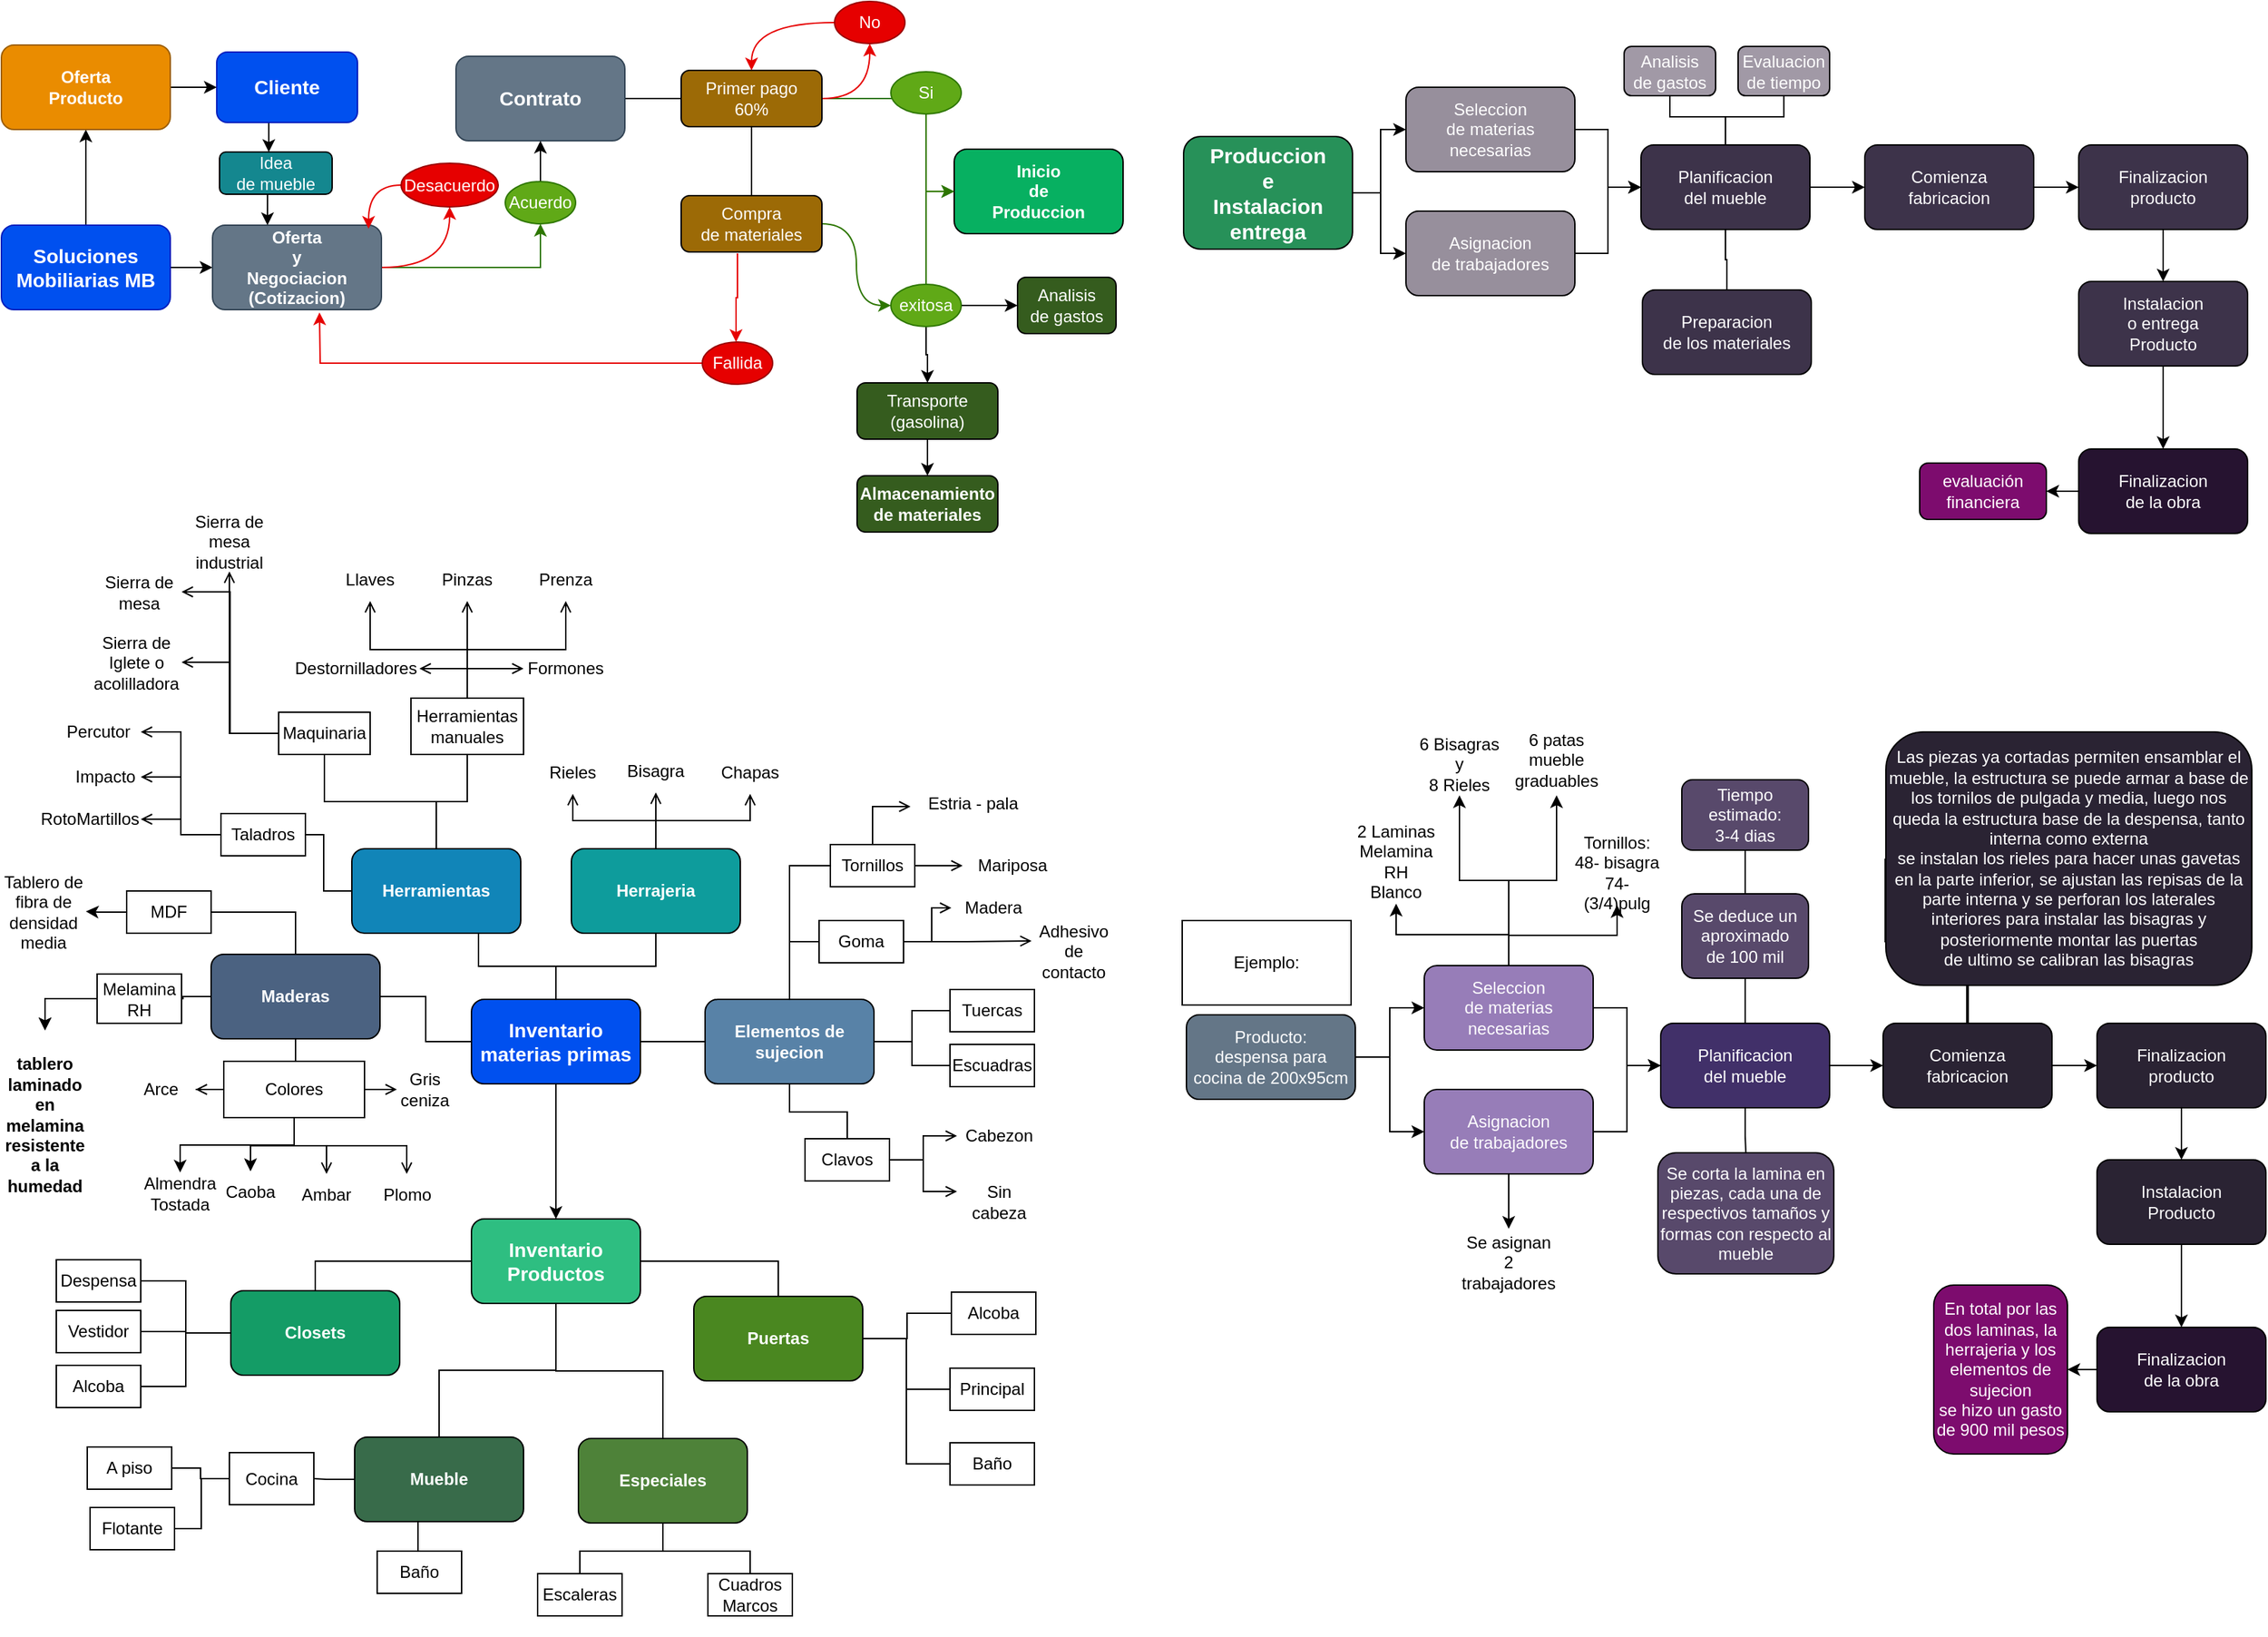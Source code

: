 <mxfile version="21.4.0" type="github">
  <diagram id="C5RBs43oDa-KdzZeNtuy" name="Page-1">
    <mxGraphModel dx="1985" dy="965" grid="1" gridSize="10" guides="1" tooltips="1" connect="1" arrows="1" fold="1" page="1" pageScale="1" pageWidth="827" pageHeight="1169" math="0" shadow="0">
      <root>
        <mxCell id="WIyWlLk6GJQsqaUBKTNV-0" />
        <mxCell id="WIyWlLk6GJQsqaUBKTNV-1" parent="WIyWlLk6GJQsqaUBKTNV-0" />
        <mxCell id="njqpp_BXz_OFNDyBb1AA-287" style="edgeStyle=orthogonalEdgeStyle;rounded=0;orthogonalLoop=1;jettySize=auto;html=1;" parent="WIyWlLk6GJQsqaUBKTNV-1" source="njqpp_BXz_OFNDyBb1AA-103" target="njqpp_BXz_OFNDyBb1AA-286" edge="1">
          <mxGeometry relative="1" as="geometry" />
        </mxCell>
        <mxCell id="njqpp_BXz_OFNDyBb1AA-305" style="edgeStyle=orthogonalEdgeStyle;rounded=0;orthogonalLoop=1;jettySize=auto;html=1;entryX=0;entryY=0.5;entryDx=0;entryDy=0;" parent="WIyWlLk6GJQsqaUBKTNV-1" source="njqpp_BXz_OFNDyBb1AA-103" target="njqpp_BXz_OFNDyBb1AA-290" edge="1">
          <mxGeometry relative="1" as="geometry" />
        </mxCell>
        <mxCell id="njqpp_BXz_OFNDyBb1AA-103" value="Soluciones Mobiliarias MB" style="rounded=1;whiteSpace=wrap;html=1;fillColor=#0050ef;fontColor=#ffffff;strokeColor=#001DBC;fontStyle=1;fontSize=14;" parent="WIyWlLk6GJQsqaUBKTNV-1" vertex="1">
          <mxGeometry x="4" y="167" width="120" height="60" as="geometry" />
        </mxCell>
        <mxCell id="njqpp_BXz_OFNDyBb1AA-194" value="" style="edgeStyle=orthogonalEdgeStyle;rounded=0;orthogonalLoop=1;jettySize=auto;html=1;" parent="WIyWlLk6GJQsqaUBKTNV-1" source="njqpp_BXz_OFNDyBb1AA-198" target="njqpp_BXz_OFNDyBb1AA-203" edge="1">
          <mxGeometry relative="1" as="geometry" />
        </mxCell>
        <mxCell id="njqpp_BXz_OFNDyBb1AA-195" style="edgeStyle=orthogonalEdgeStyle;rounded=0;orthogonalLoop=1;jettySize=auto;html=1;endArrow=none;endFill=0;" parent="WIyWlLk6GJQsqaUBKTNV-1" source="njqpp_BXz_OFNDyBb1AA-198" target="njqpp_BXz_OFNDyBb1AA-209" edge="1">
          <mxGeometry relative="1" as="geometry">
            <mxPoint x="578" y="692" as="targetPoint" />
          </mxGeometry>
        </mxCell>
        <mxCell id="njqpp_BXz_OFNDyBb1AA-196" style="edgeStyle=orthogonalEdgeStyle;rounded=0;orthogonalLoop=1;jettySize=auto;html=1;endArrow=none;endFill=0;" parent="WIyWlLk6GJQsqaUBKTNV-1" source="njqpp_BXz_OFNDyBb1AA-198" target="njqpp_BXz_OFNDyBb1AA-213" edge="1">
          <mxGeometry relative="1" as="geometry">
            <mxPoint x="398" y="642" as="targetPoint" />
          </mxGeometry>
        </mxCell>
        <mxCell id="njqpp_BXz_OFNDyBb1AA-197" style="edgeStyle=orthogonalEdgeStyle;rounded=0;orthogonalLoop=1;jettySize=auto;html=1;entryX=1;entryY=0.5;entryDx=0;entryDy=0;endArrow=none;endFill=0;" parent="WIyWlLk6GJQsqaUBKTNV-1" source="njqpp_BXz_OFNDyBb1AA-198" target="njqpp_BXz_OFNDyBb1AA-217" edge="1">
          <mxGeometry relative="1" as="geometry" />
        </mxCell>
        <mxCell id="njqpp_BXz_OFNDyBb1AA-518" style="edgeStyle=orthogonalEdgeStyle;rounded=0;orthogonalLoop=1;jettySize=auto;html=1;entryX=0.75;entryY=1;entryDx=0;entryDy=0;endArrow=none;endFill=0;" parent="WIyWlLk6GJQsqaUBKTNV-1" source="njqpp_BXz_OFNDyBb1AA-198" target="njqpp_BXz_OFNDyBb1AA-514" edge="1">
          <mxGeometry relative="1" as="geometry" />
        </mxCell>
        <mxCell id="njqpp_BXz_OFNDyBb1AA-198" value="Inventario materias primas" style="rounded=1;whiteSpace=wrap;html=1;fillColor=#0050ef;fontColor=#ffffff;strokeColor=#000000;fontStyle=1;fontSize=14;" parent="WIyWlLk6GJQsqaUBKTNV-1" vertex="1">
          <mxGeometry x="338" y="717" width="120" height="60" as="geometry" />
        </mxCell>
        <mxCell id="njqpp_BXz_OFNDyBb1AA-199" style="edgeStyle=orthogonalEdgeStyle;rounded=0;orthogonalLoop=1;jettySize=auto;html=1;entryX=0.5;entryY=0;entryDx=0;entryDy=0;endArrow=none;endFill=0;" parent="WIyWlLk6GJQsqaUBKTNV-1" source="njqpp_BXz_OFNDyBb1AA-203" target="njqpp_BXz_OFNDyBb1AA-225" edge="1">
          <mxGeometry relative="1" as="geometry" />
        </mxCell>
        <mxCell id="njqpp_BXz_OFNDyBb1AA-200" style="edgeStyle=orthogonalEdgeStyle;rounded=0;orthogonalLoop=1;jettySize=auto;html=1;endArrow=none;endFill=0;" parent="WIyWlLk6GJQsqaUBKTNV-1" source="njqpp_BXz_OFNDyBb1AA-203" target="njqpp_BXz_OFNDyBb1AA-228" edge="1">
          <mxGeometry relative="1" as="geometry" />
        </mxCell>
        <mxCell id="njqpp_BXz_OFNDyBb1AA-201" style="edgeStyle=orthogonalEdgeStyle;rounded=0;orthogonalLoop=1;jettySize=auto;html=1;endArrow=none;endFill=0;" parent="WIyWlLk6GJQsqaUBKTNV-1" source="njqpp_BXz_OFNDyBb1AA-203" target="njqpp_BXz_OFNDyBb1AA-231" edge="1">
          <mxGeometry relative="1" as="geometry" />
        </mxCell>
        <mxCell id="njqpp_BXz_OFNDyBb1AA-202" style="edgeStyle=orthogonalEdgeStyle;rounded=0;orthogonalLoop=1;jettySize=auto;html=1;entryX=0.5;entryY=0;entryDx=0;entryDy=0;endArrow=none;endFill=0;" parent="WIyWlLk6GJQsqaUBKTNV-1" source="njqpp_BXz_OFNDyBb1AA-203" target="njqpp_BXz_OFNDyBb1AA-221" edge="1">
          <mxGeometry relative="1" as="geometry" />
        </mxCell>
        <mxCell id="njqpp_BXz_OFNDyBb1AA-203" value="&lt;div style=&quot;font-size: 14px;&quot;&gt;Inventario&lt;/div&gt;&lt;div style=&quot;font-size: 14px;&quot;&gt;Productos&lt;br style=&quot;font-size: 14px;&quot;&gt;&lt;/div&gt;" style="whiteSpace=wrap;html=1;rounded=1;fillColor=#2ebe81;fontColor=#FFFFFF;strokeColor=#000000;fontStyle=1;fontSize=14;" parent="WIyWlLk6GJQsqaUBKTNV-1" vertex="1">
          <mxGeometry x="338" y="873" width="120" height="60" as="geometry" />
        </mxCell>
        <mxCell id="njqpp_BXz_OFNDyBb1AA-204" style="edgeStyle=orthogonalEdgeStyle;rounded=0;orthogonalLoop=1;jettySize=auto;html=1;entryX=0;entryY=0.5;entryDx=0;entryDy=0;endArrow=none;endFill=0;" parent="WIyWlLk6GJQsqaUBKTNV-1" source="njqpp_BXz_OFNDyBb1AA-209" target="njqpp_BXz_OFNDyBb1AA-253" edge="1">
          <mxGeometry relative="1" as="geometry" />
        </mxCell>
        <mxCell id="njqpp_BXz_OFNDyBb1AA-205" style="edgeStyle=orthogonalEdgeStyle;rounded=0;orthogonalLoop=1;jettySize=auto;html=1;entryX=0;entryY=0.5;entryDx=0;entryDy=0;endArrow=none;endFill=0;" parent="WIyWlLk6GJQsqaUBKTNV-1" source="njqpp_BXz_OFNDyBb1AA-209" target="njqpp_BXz_OFNDyBb1AA-254" edge="1">
          <mxGeometry relative="1" as="geometry" />
        </mxCell>
        <mxCell id="njqpp_BXz_OFNDyBb1AA-206" style="edgeStyle=orthogonalEdgeStyle;rounded=0;orthogonalLoop=1;jettySize=auto;html=1;entryX=0;entryY=0.5;entryDx=0;entryDy=0;endArrow=none;endFill=0;" parent="WIyWlLk6GJQsqaUBKTNV-1" source="njqpp_BXz_OFNDyBb1AA-209" target="njqpp_BXz_OFNDyBb1AA-255" edge="1">
          <mxGeometry relative="1" as="geometry" />
        </mxCell>
        <mxCell id="njqpp_BXz_OFNDyBb1AA-207" style="edgeStyle=orthogonalEdgeStyle;rounded=0;orthogonalLoop=1;jettySize=auto;html=1;entryX=0.5;entryY=0;entryDx=0;entryDy=0;endArrow=none;endFill=0;" parent="WIyWlLk6GJQsqaUBKTNV-1" source="njqpp_BXz_OFNDyBb1AA-209" target="njqpp_BXz_OFNDyBb1AA-258" edge="1">
          <mxGeometry relative="1" as="geometry" />
        </mxCell>
        <mxCell id="njqpp_BXz_OFNDyBb1AA-208" style="edgeStyle=orthogonalEdgeStyle;rounded=0;orthogonalLoop=1;jettySize=auto;html=1;entryX=0;entryY=0.5;entryDx=0;entryDy=0;endArrow=none;endFill=0;" parent="WIyWlLk6GJQsqaUBKTNV-1" source="njqpp_BXz_OFNDyBb1AA-209" target="njqpp_BXz_OFNDyBb1AA-280" edge="1">
          <mxGeometry relative="1" as="geometry" />
        </mxCell>
        <mxCell id="njqpp_BXz_OFNDyBb1AA-209" value="&lt;div&gt;Elementos de sujecion&lt;/div&gt;" style="rounded=1;whiteSpace=wrap;html=1;fillColor=#5882a7;strokeColor=#000000;fontStyle=1;fontColor=#FFFFFF;" parent="WIyWlLk6GJQsqaUBKTNV-1" vertex="1">
          <mxGeometry x="504" y="717" width="120" height="60" as="geometry" />
        </mxCell>
        <mxCell id="njqpp_BXz_OFNDyBb1AA-210" style="edgeStyle=orthogonalEdgeStyle;rounded=0;orthogonalLoop=1;jettySize=auto;html=1;entryX=0.5;entryY=1;entryDx=0;entryDy=0;endArrow=open;endFill=0;" parent="WIyWlLk6GJQsqaUBKTNV-1" source="njqpp_BXz_OFNDyBb1AA-213" target="njqpp_BXz_OFNDyBb1AA-248" edge="1">
          <mxGeometry relative="1" as="geometry" />
        </mxCell>
        <mxCell id="njqpp_BXz_OFNDyBb1AA-211" style="edgeStyle=orthogonalEdgeStyle;rounded=0;orthogonalLoop=1;jettySize=auto;html=1;endArrow=open;endFill=0;" parent="WIyWlLk6GJQsqaUBKTNV-1" source="njqpp_BXz_OFNDyBb1AA-213" target="njqpp_BXz_OFNDyBb1AA-249" edge="1">
          <mxGeometry relative="1" as="geometry" />
        </mxCell>
        <mxCell id="njqpp_BXz_OFNDyBb1AA-212" style="edgeStyle=orthogonalEdgeStyle;rounded=0;orthogonalLoop=1;jettySize=auto;html=1;endArrow=open;endFill=0;" parent="WIyWlLk6GJQsqaUBKTNV-1" source="njqpp_BXz_OFNDyBb1AA-213" target="njqpp_BXz_OFNDyBb1AA-250" edge="1">
          <mxGeometry relative="1" as="geometry" />
        </mxCell>
        <mxCell id="njqpp_BXz_OFNDyBb1AA-213" value="Herrajeria" style="rounded=1;whiteSpace=wrap;html=1;fillColor=#0E9C9C;strokeColor=#000000;fontStyle=1;fontColor=#FFFFFF;" parent="WIyWlLk6GJQsqaUBKTNV-1" vertex="1">
          <mxGeometry x="409" y="610" width="120" height="60" as="geometry" />
        </mxCell>
        <mxCell id="njqpp_BXz_OFNDyBb1AA-215" style="edgeStyle=orthogonalEdgeStyle;rounded=0;orthogonalLoop=1;jettySize=auto;html=1;endArrow=none;endFill=0;" parent="WIyWlLk6GJQsqaUBKTNV-1" source="njqpp_BXz_OFNDyBb1AA-217" target="njqpp_BXz_OFNDyBb1AA-244" edge="1">
          <mxGeometry relative="1" as="geometry" />
        </mxCell>
        <mxCell id="njqpp_BXz_OFNDyBb1AA-216" style="edgeStyle=orthogonalEdgeStyle;rounded=0;orthogonalLoop=1;jettySize=auto;html=1;entryX=0.5;entryY=1;entryDx=0;entryDy=0;" parent="WIyWlLk6GJQsqaUBKTNV-1" source="njqpp_BXz_OFNDyBb1AA-217" target="njqpp_BXz_OFNDyBb1AA-266" edge="1">
          <mxGeometry relative="1" as="geometry" />
        </mxCell>
        <mxCell id="njqpp_BXz_OFNDyBb1AA-516" style="edgeStyle=orthogonalEdgeStyle;rounded=0;orthogonalLoop=1;jettySize=auto;html=1;entryX=1;entryY=0.5;entryDx=0;entryDy=0;endArrow=none;endFill=0;" parent="WIyWlLk6GJQsqaUBKTNV-1" source="njqpp_BXz_OFNDyBb1AA-217" target="njqpp_BXz_OFNDyBb1AA-246" edge="1">
          <mxGeometry relative="1" as="geometry" />
        </mxCell>
        <mxCell id="njqpp_BXz_OFNDyBb1AA-217" value="Maderas" style="rounded=1;whiteSpace=wrap;html=1;fillColor=#4b6281;fontColor=#ffffff;strokeColor=#000000;fontStyle=1" parent="WIyWlLk6GJQsqaUBKTNV-1" vertex="1">
          <mxGeometry x="153" y="685" width="120" height="60" as="geometry" />
        </mxCell>
        <mxCell id="njqpp_BXz_OFNDyBb1AA-218" style="edgeStyle=orthogonalEdgeStyle;rounded=0;orthogonalLoop=1;jettySize=auto;html=1;entryX=0;entryY=0.5;entryDx=0;entryDy=0;endArrow=none;endFill=0;" parent="WIyWlLk6GJQsqaUBKTNV-1" source="njqpp_BXz_OFNDyBb1AA-221" target="njqpp_BXz_OFNDyBb1AA-232" edge="1">
          <mxGeometry relative="1" as="geometry" />
        </mxCell>
        <mxCell id="njqpp_BXz_OFNDyBb1AA-219" style="edgeStyle=orthogonalEdgeStyle;rounded=0;orthogonalLoop=1;jettySize=auto;html=1;entryX=0;entryY=0.5;entryDx=0;entryDy=0;endArrow=none;endFill=0;" parent="WIyWlLk6GJQsqaUBKTNV-1" source="njqpp_BXz_OFNDyBb1AA-221" target="njqpp_BXz_OFNDyBb1AA-233" edge="1">
          <mxGeometry relative="1" as="geometry" />
        </mxCell>
        <mxCell id="njqpp_BXz_OFNDyBb1AA-220" style="edgeStyle=orthogonalEdgeStyle;rounded=0;orthogonalLoop=1;jettySize=auto;html=1;entryX=0;entryY=0.5;entryDx=0;entryDy=0;endArrow=none;endFill=0;" parent="WIyWlLk6GJQsqaUBKTNV-1" source="njqpp_BXz_OFNDyBb1AA-221" target="njqpp_BXz_OFNDyBb1AA-234" edge="1">
          <mxGeometry relative="1" as="geometry" />
        </mxCell>
        <mxCell id="njqpp_BXz_OFNDyBb1AA-221" value="&lt;div&gt;Puertas&lt;/div&gt;" style="rounded=1;whiteSpace=wrap;html=1;fillColor=#4A8720;strokeColor=#000000;fontColor=#FFFFFF;fontStyle=1" parent="WIyWlLk6GJQsqaUBKTNV-1" vertex="1">
          <mxGeometry x="496" y="928" width="120" height="60" as="geometry" />
        </mxCell>
        <mxCell id="njqpp_BXz_OFNDyBb1AA-222" style="edgeStyle=orthogonalEdgeStyle;rounded=0;orthogonalLoop=1;jettySize=auto;html=1;entryX=1;entryY=0.5;entryDx=0;entryDy=0;endArrow=none;endFill=0;" parent="WIyWlLk6GJQsqaUBKTNV-1" source="njqpp_BXz_OFNDyBb1AA-225" target="njqpp_BXz_OFNDyBb1AA-271" edge="1">
          <mxGeometry relative="1" as="geometry" />
        </mxCell>
        <mxCell id="njqpp_BXz_OFNDyBb1AA-466" style="edgeStyle=orthogonalEdgeStyle;rounded=0;orthogonalLoop=1;jettySize=auto;html=1;entryX=1;entryY=0.5;entryDx=0;entryDy=0;endArrow=none;endFill=0;" parent="WIyWlLk6GJQsqaUBKTNV-1" source="njqpp_BXz_OFNDyBb1AA-225" target="njqpp_BXz_OFNDyBb1AA-272" edge="1">
          <mxGeometry relative="1" as="geometry" />
        </mxCell>
        <mxCell id="njqpp_BXz_OFNDyBb1AA-467" style="edgeStyle=orthogonalEdgeStyle;rounded=0;orthogonalLoop=1;jettySize=auto;html=1;entryX=1;entryY=0.5;entryDx=0;entryDy=0;endArrow=none;endFill=0;" parent="WIyWlLk6GJQsqaUBKTNV-1" source="njqpp_BXz_OFNDyBb1AA-225" target="njqpp_BXz_OFNDyBb1AA-273" edge="1">
          <mxGeometry relative="1" as="geometry" />
        </mxCell>
        <mxCell id="njqpp_BXz_OFNDyBb1AA-225" value="Closets" style="rounded=1;whiteSpace=wrap;html=1;fillColor=#149c66;strokeColor=#000000;fontColor=#FFFFFF;fontStyle=1" parent="WIyWlLk6GJQsqaUBKTNV-1" vertex="1">
          <mxGeometry x="167" y="924" width="120" height="60" as="geometry" />
        </mxCell>
        <mxCell id="njqpp_BXz_OFNDyBb1AA-226" style="edgeStyle=orthogonalEdgeStyle;rounded=0;orthogonalLoop=1;jettySize=auto;html=1;endArrow=none;endFill=0;" parent="WIyWlLk6GJQsqaUBKTNV-1" source="njqpp_BXz_OFNDyBb1AA-228" target="njqpp_BXz_OFNDyBb1AA-237" edge="1">
          <mxGeometry relative="1" as="geometry" />
        </mxCell>
        <mxCell id="njqpp_BXz_OFNDyBb1AA-227" style="edgeStyle=orthogonalEdgeStyle;rounded=0;orthogonalLoop=1;jettySize=auto;html=1;endArrow=none;endFill=0;" parent="WIyWlLk6GJQsqaUBKTNV-1" edge="1">
          <mxGeometry relative="1" as="geometry">
            <mxPoint x="315" y="1079" as="sourcePoint" />
            <mxPoint x="300" y="1109" as="targetPoint" />
          </mxGeometry>
        </mxCell>
        <mxCell id="njqpp_BXz_OFNDyBb1AA-228" value="&lt;div&gt;Mueble&lt;/div&gt;" style="rounded=1;whiteSpace=wrap;html=1;fillColor=#386b4a;strokeColor=#000000;fontColor=#FFFFFF;fontStyle=1" parent="WIyWlLk6GJQsqaUBKTNV-1" vertex="1">
          <mxGeometry x="255" y="1028" width="120" height="60" as="geometry" />
        </mxCell>
        <mxCell id="njqpp_BXz_OFNDyBb1AA-229" style="edgeStyle=orthogonalEdgeStyle;rounded=0;orthogonalLoop=1;jettySize=auto;html=1;endArrow=none;endFill=0;" parent="WIyWlLk6GJQsqaUBKTNV-1" source="njqpp_BXz_OFNDyBb1AA-231" target="njqpp_BXz_OFNDyBb1AA-239" edge="1">
          <mxGeometry relative="1" as="geometry" />
        </mxCell>
        <mxCell id="njqpp_BXz_OFNDyBb1AA-230" style="edgeStyle=orthogonalEdgeStyle;rounded=0;orthogonalLoop=1;jettySize=auto;html=1;entryX=0.5;entryY=0;entryDx=0;entryDy=0;endArrow=none;endFill=0;" parent="WIyWlLk6GJQsqaUBKTNV-1" source="njqpp_BXz_OFNDyBb1AA-231" target="njqpp_BXz_OFNDyBb1AA-240" edge="1">
          <mxGeometry relative="1" as="geometry" />
        </mxCell>
        <mxCell id="njqpp_BXz_OFNDyBb1AA-231" value="Especiales" style="rounded=1;whiteSpace=wrap;html=1;fillColor=#4e8239;strokeColor=#000000;fontStyle=1;fontColor=#FFFFFF;" parent="WIyWlLk6GJQsqaUBKTNV-1" vertex="1">
          <mxGeometry x="414" y="1029" width="120" height="60" as="geometry" />
        </mxCell>
        <mxCell id="njqpp_BXz_OFNDyBb1AA-232" value="Alcoba" style="text;html=1;strokeColor=default;fillColor=none;align=center;verticalAlign=middle;whiteSpace=wrap;rounded=0;" parent="WIyWlLk6GJQsqaUBKTNV-1" vertex="1">
          <mxGeometry x="679" y="925" width="60" height="30" as="geometry" />
        </mxCell>
        <mxCell id="njqpp_BXz_OFNDyBb1AA-233" value="Principal" style="text;html=1;strokeColor=default;fillColor=none;align=center;verticalAlign=middle;whiteSpace=wrap;rounded=0;" parent="WIyWlLk6GJQsqaUBKTNV-1" vertex="1">
          <mxGeometry x="678" y="979" width="60" height="30" as="geometry" />
        </mxCell>
        <mxCell id="njqpp_BXz_OFNDyBb1AA-234" value="&lt;div&gt;Baño&lt;/div&gt;" style="text;html=1;strokeColor=default;fillColor=none;align=center;verticalAlign=middle;whiteSpace=wrap;rounded=0;" parent="WIyWlLk6GJQsqaUBKTNV-1" vertex="1">
          <mxGeometry x="678" y="1032" width="60" height="30" as="geometry" />
        </mxCell>
        <mxCell id="njqpp_BXz_OFNDyBb1AA-464" style="edgeStyle=orthogonalEdgeStyle;rounded=0;orthogonalLoop=1;jettySize=auto;html=1;entryX=1;entryY=0.5;entryDx=0;entryDy=0;endArrow=none;endFill=0;" parent="WIyWlLk6GJQsqaUBKTNV-1" source="njqpp_BXz_OFNDyBb1AA-237" target="njqpp_BXz_OFNDyBb1AA-242" edge="1">
          <mxGeometry relative="1" as="geometry" />
        </mxCell>
        <mxCell id="njqpp_BXz_OFNDyBb1AA-465" style="edgeStyle=orthogonalEdgeStyle;rounded=0;orthogonalLoop=1;jettySize=auto;html=1;entryX=1;entryY=0.5;entryDx=0;entryDy=0;endArrow=none;endFill=0;" parent="WIyWlLk6GJQsqaUBKTNV-1" source="njqpp_BXz_OFNDyBb1AA-237" target="njqpp_BXz_OFNDyBb1AA-241" edge="1">
          <mxGeometry relative="1" as="geometry" />
        </mxCell>
        <mxCell id="njqpp_BXz_OFNDyBb1AA-237" value="&lt;div&gt;Cocina&lt;/div&gt;" style="text;html=1;strokeColor=default;fillColor=default;align=center;verticalAlign=middle;whiteSpace=wrap;rounded=0;" parent="WIyWlLk6GJQsqaUBKTNV-1" vertex="1">
          <mxGeometry x="166" y="1039" width="60" height="37" as="geometry" />
        </mxCell>
        <mxCell id="njqpp_BXz_OFNDyBb1AA-238" value="Baño" style="text;html=1;strokeColor=default;fillColor=none;align=center;verticalAlign=middle;whiteSpace=wrap;rounded=0;" parent="WIyWlLk6GJQsqaUBKTNV-1" vertex="1">
          <mxGeometry x="271" y="1109" width="60" height="30" as="geometry" />
        </mxCell>
        <mxCell id="njqpp_BXz_OFNDyBb1AA-239" value="Escaleras" style="text;html=1;strokeColor=default;fillColor=none;align=center;verticalAlign=middle;whiteSpace=wrap;rounded=0;" parent="WIyWlLk6GJQsqaUBKTNV-1" vertex="1">
          <mxGeometry x="385" y="1125" width="60" height="30" as="geometry" />
        </mxCell>
        <mxCell id="njqpp_BXz_OFNDyBb1AA-240" value="&lt;div&gt;&lt;br&gt;&lt;/div&gt;&lt;div&gt;Cuadros&lt;/div&gt;&lt;div&gt;Marcos&lt;/div&gt;&lt;div&gt;&lt;br&gt;&lt;/div&gt;" style="text;html=1;strokeColor=default;fillColor=none;align=center;verticalAlign=middle;whiteSpace=wrap;rounded=0;" parent="WIyWlLk6GJQsqaUBKTNV-1" vertex="1">
          <mxGeometry x="506" y="1125" width="60" height="30" as="geometry" />
        </mxCell>
        <mxCell id="njqpp_BXz_OFNDyBb1AA-241" value="Flotante" style="text;html=1;strokeColor=default;fillColor=none;align=center;verticalAlign=middle;whiteSpace=wrap;rounded=0;" parent="WIyWlLk6GJQsqaUBKTNV-1" vertex="1">
          <mxGeometry x="67" y="1078" width="60" height="30" as="geometry" />
        </mxCell>
        <mxCell id="njqpp_BXz_OFNDyBb1AA-242" value="A piso" style="text;html=1;strokeColor=default;fillColor=none;align=center;verticalAlign=middle;whiteSpace=wrap;rounded=0;" parent="WIyWlLk6GJQsqaUBKTNV-1" vertex="1">
          <mxGeometry x="65" y="1035" width="60" height="30" as="geometry" />
        </mxCell>
        <mxCell id="njqpp_BXz_OFNDyBb1AA-463" style="edgeStyle=orthogonalEdgeStyle;rounded=0;orthogonalLoop=1;jettySize=auto;html=1;entryX=0.5;entryY=0;entryDx=0;entryDy=0;" parent="WIyWlLk6GJQsqaUBKTNV-1" source="njqpp_BXz_OFNDyBb1AA-244" target="njqpp_BXz_OFNDyBb1AA-277" edge="1">
          <mxGeometry relative="1" as="geometry" />
        </mxCell>
        <mxCell id="njqpp_BXz_OFNDyBb1AA-515" value="" style="edgeStyle=orthogonalEdgeStyle;rounded=0;orthogonalLoop=1;jettySize=auto;html=1;" parent="WIyWlLk6GJQsqaUBKTNV-1" source="njqpp_BXz_OFNDyBb1AA-244" target="njqpp_BXz_OFNDyBb1AA-277" edge="1">
          <mxGeometry relative="1" as="geometry" />
        </mxCell>
        <mxCell id="njqpp_BXz_OFNDyBb1AA-244" value="&lt;div&gt;Melamina&lt;/div&gt;&lt;div&gt;RH&lt;/div&gt;" style="text;html=1;strokeColor=default;fillColor=default;align=center;verticalAlign=middle;whiteSpace=wrap;rounded=0;" parent="WIyWlLk6GJQsqaUBKTNV-1" vertex="1">
          <mxGeometry x="72" y="699" width="60" height="35" as="geometry" />
        </mxCell>
        <mxCell id="njqpp_BXz_OFNDyBb1AA-245" style="edgeStyle=orthogonalEdgeStyle;rounded=0;orthogonalLoop=1;jettySize=auto;html=1;entryX=1;entryY=0.5;entryDx=0;entryDy=0;" parent="WIyWlLk6GJQsqaUBKTNV-1" source="njqpp_BXz_OFNDyBb1AA-246" target="njqpp_BXz_OFNDyBb1AA-247" edge="1">
          <mxGeometry relative="1" as="geometry" />
        </mxCell>
        <mxCell id="njqpp_BXz_OFNDyBb1AA-246" value="MDF" style="text;html=1;strokeColor=default;fillColor=default;align=center;verticalAlign=middle;whiteSpace=wrap;rounded=0;" parent="WIyWlLk6GJQsqaUBKTNV-1" vertex="1">
          <mxGeometry x="93" y="640" width="60" height="30" as="geometry" />
        </mxCell>
        <mxCell id="njqpp_BXz_OFNDyBb1AA-247" value="Tablero de fibra de densidad media" style="text;html=1;strokeColor=none;fillColor=none;align=center;verticalAlign=middle;whiteSpace=wrap;rounded=0;" parent="WIyWlLk6GJQsqaUBKTNV-1" vertex="1">
          <mxGeometry x="4" y="623" width="60" height="63" as="geometry" />
        </mxCell>
        <mxCell id="njqpp_BXz_OFNDyBb1AA-248" value="Rieles" style="text;html=1;strokeColor=none;fillColor=none;align=center;verticalAlign=middle;whiteSpace=wrap;rounded=0;" parent="WIyWlLk6GJQsqaUBKTNV-1" vertex="1">
          <mxGeometry x="380" y="541" width="60" height="30" as="geometry" />
        </mxCell>
        <mxCell id="njqpp_BXz_OFNDyBb1AA-249" value="Chapas" style="text;html=1;strokeColor=none;fillColor=none;align=center;verticalAlign=middle;whiteSpace=wrap;rounded=0;" parent="WIyWlLk6GJQsqaUBKTNV-1" vertex="1">
          <mxGeometry x="506" y="541" width="60" height="30" as="geometry" />
        </mxCell>
        <mxCell id="njqpp_BXz_OFNDyBb1AA-250" value="Bisagra" style="text;html=1;strokeColor=none;fillColor=none;align=center;verticalAlign=middle;whiteSpace=wrap;rounded=0;" parent="WIyWlLk6GJQsqaUBKTNV-1" vertex="1">
          <mxGeometry x="439" y="540" width="60" height="30" as="geometry" />
        </mxCell>
        <mxCell id="njqpp_BXz_OFNDyBb1AA-252" style="edgeStyle=orthogonalEdgeStyle;rounded=0;orthogonalLoop=1;jettySize=auto;html=1;endArrow=open;endFill=0;" parent="WIyWlLk6GJQsqaUBKTNV-1" source="njqpp_BXz_OFNDyBb1AA-253" target="njqpp_BXz_OFNDyBb1AA-274" edge="1">
          <mxGeometry relative="1" as="geometry" />
        </mxCell>
        <mxCell id="njqpp_BXz_OFNDyBb1AA-502" style="edgeStyle=orthogonalEdgeStyle;rounded=0;orthogonalLoop=1;jettySize=auto;html=1;entryX=0.011;entryY=0.567;entryDx=0;entryDy=0;entryPerimeter=0;endArrow=open;endFill=0;" parent="WIyWlLk6GJQsqaUBKTNV-1" source="njqpp_BXz_OFNDyBb1AA-253" target="njqpp_BXz_OFNDyBb1AA-259" edge="1">
          <mxGeometry relative="1" as="geometry" />
        </mxCell>
        <mxCell id="njqpp_BXz_OFNDyBb1AA-253" value="Tornillos" style="text;html=1;strokeColor=default;fillColor=default;align=center;verticalAlign=middle;whiteSpace=wrap;rounded=0;" parent="WIyWlLk6GJQsqaUBKTNV-1" vertex="1">
          <mxGeometry x="593" y="607" width="60" height="30" as="geometry" />
        </mxCell>
        <mxCell id="njqpp_BXz_OFNDyBb1AA-254" value="&lt;div&gt;Tuercas&lt;br&gt;&lt;/div&gt;" style="text;html=1;strokeColor=default;fillColor=none;align=center;verticalAlign=middle;whiteSpace=wrap;rounded=0;" parent="WIyWlLk6GJQsqaUBKTNV-1" vertex="1">
          <mxGeometry x="678" y="710" width="60" height="30" as="geometry" />
        </mxCell>
        <mxCell id="njqpp_BXz_OFNDyBb1AA-255" value="Escuadras" style="text;html=1;strokeColor=default;fillColor=none;align=center;verticalAlign=middle;whiteSpace=wrap;rounded=0;" parent="WIyWlLk6GJQsqaUBKTNV-1" vertex="1">
          <mxGeometry x="678" y="749" width="60" height="30" as="geometry" />
        </mxCell>
        <mxCell id="njqpp_BXz_OFNDyBb1AA-256" style="edgeStyle=orthogonalEdgeStyle;rounded=0;orthogonalLoop=1;jettySize=auto;html=1;entryX=0;entryY=0.25;entryDx=0;entryDy=0;endArrow=open;endFill=0;" parent="WIyWlLk6GJQsqaUBKTNV-1" source="njqpp_BXz_OFNDyBb1AA-258" target="njqpp_BXz_OFNDyBb1AA-276" edge="1">
          <mxGeometry relative="1" as="geometry" />
        </mxCell>
        <mxCell id="njqpp_BXz_OFNDyBb1AA-257" style="edgeStyle=orthogonalEdgeStyle;rounded=0;orthogonalLoop=1;jettySize=auto;html=1;entryX=0;entryY=0.5;entryDx=0;entryDy=0;endArrow=open;endFill=0;" parent="WIyWlLk6GJQsqaUBKTNV-1" source="njqpp_BXz_OFNDyBb1AA-258" target="njqpp_BXz_OFNDyBb1AA-275" edge="1">
          <mxGeometry relative="1" as="geometry" />
        </mxCell>
        <mxCell id="njqpp_BXz_OFNDyBb1AA-258" value="Clavos" style="text;html=1;strokeColor=default;fillColor=none;align=center;verticalAlign=middle;whiteSpace=wrap;rounded=0;" parent="WIyWlLk6GJQsqaUBKTNV-1" vertex="1">
          <mxGeometry x="575" y="816" width="60" height="30" as="geometry" />
        </mxCell>
        <mxCell id="njqpp_BXz_OFNDyBb1AA-259" value="Estria - pala" style="text;html=1;align=center;verticalAlign=middle;resizable=0;points=[];autosize=1;strokeColor=none;fillColor=none;" parent="WIyWlLk6GJQsqaUBKTNV-1" vertex="1">
          <mxGeometry x="649" y="563" width="90" height="30" as="geometry" />
        </mxCell>
        <mxCell id="njqpp_BXz_OFNDyBb1AA-260" style="edgeStyle=orthogonalEdgeStyle;rounded=0;orthogonalLoop=1;jettySize=auto;html=1;endArrow=open;endFill=0;" parent="WIyWlLk6GJQsqaUBKTNV-1" source="njqpp_BXz_OFNDyBb1AA-266" target="njqpp_BXz_OFNDyBb1AA-268" edge="1">
          <mxGeometry relative="1" as="geometry" />
        </mxCell>
        <mxCell id="njqpp_BXz_OFNDyBb1AA-261" style="edgeStyle=orthogonalEdgeStyle;rounded=0;orthogonalLoop=1;jettySize=auto;html=1;endArrow=open;endFill=0;" parent="WIyWlLk6GJQsqaUBKTNV-1" source="njqpp_BXz_OFNDyBb1AA-266" target="njqpp_BXz_OFNDyBb1AA-269" edge="1">
          <mxGeometry relative="1" as="geometry" />
        </mxCell>
        <mxCell id="njqpp_BXz_OFNDyBb1AA-262" style="edgeStyle=orthogonalEdgeStyle;rounded=0;orthogonalLoop=1;jettySize=auto;html=1;entryX=0.5;entryY=0;entryDx=0;entryDy=0;endArrow=open;endFill=0;" parent="WIyWlLk6GJQsqaUBKTNV-1" source="njqpp_BXz_OFNDyBb1AA-266" target="njqpp_BXz_OFNDyBb1AA-267" edge="1">
          <mxGeometry relative="1" as="geometry" />
        </mxCell>
        <mxCell id="njqpp_BXz_OFNDyBb1AA-555" style="edgeStyle=orthogonalEdgeStyle;rounded=0;orthogonalLoop=1;jettySize=auto;html=1;entryX=0;entryY=0.5;entryDx=0;entryDy=0;endArrow=open;endFill=0;" parent="WIyWlLk6GJQsqaUBKTNV-1" source="njqpp_BXz_OFNDyBb1AA-266" target="njqpp_BXz_OFNDyBb1AA-270" edge="1">
          <mxGeometry relative="1" as="geometry" />
        </mxCell>
        <mxCell id="njqpp_BXz_OFNDyBb1AA-557" style="edgeStyle=orthogonalEdgeStyle;rounded=0;orthogonalLoop=1;jettySize=auto;html=1;entryX=0.5;entryY=0;entryDx=0;entryDy=0;endArrow=open;endFill=0;" parent="WIyWlLk6GJQsqaUBKTNV-1" source="njqpp_BXz_OFNDyBb1AA-266" target="njqpp_BXz_OFNDyBb1AA-556" edge="1">
          <mxGeometry relative="1" as="geometry" />
        </mxCell>
        <mxCell id="njqpp_BXz_OFNDyBb1AA-267" value="Caoba" style="text;html=1;strokeColor=none;fillColor=none;align=center;verticalAlign=middle;whiteSpace=wrap;rounded=0;" parent="WIyWlLk6GJQsqaUBKTNV-1" vertex="1">
          <mxGeometry x="151" y="839" width="60" height="30" as="geometry" />
        </mxCell>
        <mxCell id="njqpp_BXz_OFNDyBb1AA-268" value="Arce" style="text;html=1;align=center;verticalAlign=middle;resizable=0;points=[];autosize=1;strokeColor=none;fillColor=none;" parent="WIyWlLk6GJQsqaUBKTNV-1" vertex="1">
          <mxGeometry x="92" y="766" width="50" height="30" as="geometry" />
        </mxCell>
        <mxCell id="njqpp_BXz_OFNDyBb1AA-269" value="Plomo" style="text;html=1;align=center;verticalAlign=middle;resizable=0;points=[];autosize=1;strokeColor=none;fillColor=none;" parent="WIyWlLk6GJQsqaUBKTNV-1" vertex="1">
          <mxGeometry x="262" y="841" width="60" height="30" as="geometry" />
        </mxCell>
        <mxCell id="njqpp_BXz_OFNDyBb1AA-270" value="Gris ceniza" style="text;html=1;strokeColor=none;fillColor=none;align=center;verticalAlign=middle;whiteSpace=wrap;rounded=0;" parent="WIyWlLk6GJQsqaUBKTNV-1" vertex="1">
          <mxGeometry x="285" y="766" width="40" height="30" as="geometry" />
        </mxCell>
        <mxCell id="njqpp_BXz_OFNDyBb1AA-271" value="Vestidor" style="text;html=1;strokeColor=default;fillColor=none;align=center;verticalAlign=middle;whiteSpace=wrap;rounded=0;" parent="WIyWlLk6GJQsqaUBKTNV-1" vertex="1">
          <mxGeometry x="43" y="938" width="60" height="30" as="geometry" />
        </mxCell>
        <mxCell id="njqpp_BXz_OFNDyBb1AA-272" value="Alcoba" style="text;html=1;strokeColor=default;fillColor=none;align=center;verticalAlign=middle;whiteSpace=wrap;rounded=0;" parent="WIyWlLk6GJQsqaUBKTNV-1" vertex="1">
          <mxGeometry x="43" y="977" width="60" height="30" as="geometry" />
        </mxCell>
        <mxCell id="njqpp_BXz_OFNDyBb1AA-273" value="Despensa" style="text;html=1;strokeColor=default;fillColor=none;align=center;verticalAlign=middle;whiteSpace=wrap;rounded=0;" parent="WIyWlLk6GJQsqaUBKTNV-1" vertex="1">
          <mxGeometry x="43" y="902" width="60" height="30" as="geometry" />
        </mxCell>
        <mxCell id="njqpp_BXz_OFNDyBb1AA-274" value="Mariposa" style="text;html=1;align=center;verticalAlign=middle;resizable=0;points=[];autosize=1;strokeColor=none;fillColor=none;" parent="WIyWlLk6GJQsqaUBKTNV-1" vertex="1">
          <mxGeometry x="687" y="607" width="70" height="30" as="geometry" />
        </mxCell>
        <mxCell id="njqpp_BXz_OFNDyBb1AA-275" value="&lt;div&gt;Cabezon&lt;/div&gt;" style="text;html=1;strokeColor=none;fillColor=none;align=center;verticalAlign=middle;whiteSpace=wrap;rounded=0;" parent="WIyWlLk6GJQsqaUBKTNV-1" vertex="1">
          <mxGeometry x="683" y="799" width="60" height="30" as="geometry" />
        </mxCell>
        <mxCell id="njqpp_BXz_OFNDyBb1AA-276" value="Sin cabeza" style="text;html=1;strokeColor=none;fillColor=none;align=center;verticalAlign=middle;whiteSpace=wrap;rounded=0;" parent="WIyWlLk6GJQsqaUBKTNV-1" vertex="1">
          <mxGeometry x="683" y="846" width="60" height="30" as="geometry" />
        </mxCell>
        <mxCell id="njqpp_BXz_OFNDyBb1AA-277" value="&lt;br&gt;&lt;span class=&quot;ILfuVd&quot; lang=&quot;es&quot;&gt;&lt;span class=&quot;hgKElc&quot;&gt;&lt;b&gt;tablero laminado en melamina resistente a la humedad&lt;/b&gt;&lt;/span&gt;&lt;/span&gt;&lt;br&gt;" style="text;html=1;strokeColor=none;fillColor=none;align=center;verticalAlign=middle;whiteSpace=wrap;rounded=0;" parent="WIyWlLk6GJQsqaUBKTNV-1" vertex="1">
          <mxGeometry x="5" y="739" width="60" height="120" as="geometry" />
        </mxCell>
        <mxCell id="njqpp_BXz_OFNDyBb1AA-278" style="edgeStyle=orthogonalEdgeStyle;rounded=0;orthogonalLoop=1;jettySize=auto;html=1;entryX=0;entryY=0.25;entryDx=0;entryDy=0;endArrow=open;endFill=0;" parent="WIyWlLk6GJQsqaUBKTNV-1" source="njqpp_BXz_OFNDyBb1AA-280" target="njqpp_BXz_OFNDyBb1AA-282" edge="1">
          <mxGeometry relative="1" as="geometry" />
        </mxCell>
        <mxCell id="njqpp_BXz_OFNDyBb1AA-279" style="edgeStyle=orthogonalEdgeStyle;rounded=0;orthogonalLoop=1;jettySize=auto;html=1;entryX=0;entryY=0.5;entryDx=0;entryDy=0;endArrow=open;endFill=0;" parent="WIyWlLk6GJQsqaUBKTNV-1" source="njqpp_BXz_OFNDyBb1AA-280" target="njqpp_BXz_OFNDyBb1AA-281" edge="1">
          <mxGeometry relative="1" as="geometry" />
        </mxCell>
        <mxCell id="njqpp_BXz_OFNDyBb1AA-280" value="&lt;div&gt;Goma&lt;/div&gt;" style="text;html=1;strokeColor=default;fillColor=default;align=center;verticalAlign=middle;whiteSpace=wrap;rounded=0;labelBackgroundColor=none;" parent="WIyWlLk6GJQsqaUBKTNV-1" vertex="1">
          <mxGeometry x="585" y="661" width="60" height="30" as="geometry" />
        </mxCell>
        <mxCell id="njqpp_BXz_OFNDyBb1AA-281" value="Madera" style="text;html=1;strokeColor=none;fillColor=none;align=center;verticalAlign=middle;whiteSpace=wrap;rounded=0;" parent="WIyWlLk6GJQsqaUBKTNV-1" vertex="1">
          <mxGeometry x="679" y="637" width="60" height="30" as="geometry" />
        </mxCell>
        <mxCell id="njqpp_BXz_OFNDyBb1AA-282" value="Adhesivo de contacto" style="text;html=1;strokeColor=none;fillColor=none;align=center;verticalAlign=middle;whiteSpace=wrap;rounded=0;" parent="WIyWlLk6GJQsqaUBKTNV-1" vertex="1">
          <mxGeometry x="736" y="668" width="60" height="30" as="geometry" />
        </mxCell>
        <mxCell id="njqpp_BXz_OFNDyBb1AA-303" style="edgeStyle=orthogonalEdgeStyle;rounded=0;orthogonalLoop=1;jettySize=auto;html=1;entryX=0.5;entryY=0;entryDx=0;entryDy=0;" parent="WIyWlLk6GJQsqaUBKTNV-1" edge="1">
          <mxGeometry relative="1" as="geometry">
            <mxPoint x="205.053" y="94" as="sourcePoint" />
            <mxPoint x="194" y="115" as="targetPoint" />
          </mxGeometry>
        </mxCell>
        <mxCell id="njqpp_BXz_OFNDyBb1AA-283" value="Cliente" style="whiteSpace=wrap;html=1;fillColor=#0050ef;strokeColor=#001DBC;fontColor=#ffffff;rounded=1;fontStyle=1;fontSize=14;" parent="WIyWlLk6GJQsqaUBKTNV-1" vertex="1">
          <mxGeometry x="157" y="44" width="100" height="50" as="geometry" />
        </mxCell>
        <mxCell id="njqpp_BXz_OFNDyBb1AA-302" style="edgeStyle=orthogonalEdgeStyle;rounded=0;orthogonalLoop=1;jettySize=auto;html=1;entryX=0;entryY=0.5;entryDx=0;entryDy=0;" parent="WIyWlLk6GJQsqaUBKTNV-1" source="njqpp_BXz_OFNDyBb1AA-286" target="njqpp_BXz_OFNDyBb1AA-283" edge="1">
          <mxGeometry relative="1" as="geometry" />
        </mxCell>
        <mxCell id="njqpp_BXz_OFNDyBb1AA-286" value="&lt;div&gt;Oferta&lt;/div&gt;&lt;div&gt;Producto&lt;br&gt;&lt;/div&gt;" style="rounded=1;whiteSpace=wrap;html=1;fillColor=#EA8C00;fontColor=#FFFFFF;strokeColor=#9C5D00;fontStyle=1" parent="WIyWlLk6GJQsqaUBKTNV-1" vertex="1">
          <mxGeometry x="4" y="39" width="120" height="60" as="geometry" />
        </mxCell>
        <mxCell id="njqpp_BXz_OFNDyBb1AA-571" style="edgeStyle=orthogonalEdgeStyle;rounded=0;orthogonalLoop=1;jettySize=auto;html=1;entryX=0.5;entryY=1;entryDx=0;entryDy=0;fillColor=#60a917;strokeColor=#2D7600;" parent="WIyWlLk6GJQsqaUBKTNV-1" source="njqpp_BXz_OFNDyBb1AA-290" target="njqpp_BXz_OFNDyBb1AA-366" edge="1">
          <mxGeometry relative="1" as="geometry" />
        </mxCell>
        <mxCell id="njqpp_BXz_OFNDyBb1AA-590" style="edgeStyle=orthogonalEdgeStyle;rounded=0;orthogonalLoop=1;jettySize=auto;html=1;curved=1;strokeColor=#E60000;" parent="WIyWlLk6GJQsqaUBKTNV-1" source="njqpp_BXz_OFNDyBb1AA-290" target="njqpp_BXz_OFNDyBb1AA-374" edge="1">
          <mxGeometry relative="1" as="geometry" />
        </mxCell>
        <mxCell id="njqpp_BXz_OFNDyBb1AA-290" value="&lt;div&gt;Oferta&lt;/div&gt;&lt;div&gt;y&lt;br&gt;&lt;/div&gt;&lt;div&gt;Negociacion&lt;/div&gt;(Cotizacion)" style="rounded=1;whiteSpace=wrap;html=1;fillColor=#647687;fontColor=#FFFFFF;strokeColor=#314354;fontStyle=1" parent="WIyWlLk6GJQsqaUBKTNV-1" vertex="1">
          <mxGeometry x="154" y="167" width="120" height="60" as="geometry" />
        </mxCell>
        <mxCell id="njqpp_BXz_OFNDyBb1AA-304" style="edgeStyle=orthogonalEdgeStyle;rounded=0;orthogonalLoop=1;jettySize=auto;html=1;" parent="WIyWlLk6GJQsqaUBKTNV-1" edge="1">
          <mxGeometry relative="1" as="geometry">
            <mxPoint x="182" y="145.0" as="sourcePoint" />
            <mxPoint x="193.053" y="167" as="targetPoint" />
          </mxGeometry>
        </mxCell>
        <mxCell id="njqpp_BXz_OFNDyBb1AA-296" value="&lt;div&gt;Idea &lt;br&gt;&lt;/div&gt;&lt;div&gt;de mueble&lt;/div&gt;" style="rounded=1;whiteSpace=wrap;html=1;fillColor=#14878F;fontColor=#FFFFFF;" parent="WIyWlLk6GJQsqaUBKTNV-1" vertex="1">
          <mxGeometry x="159" y="115" width="80" height="30" as="geometry" />
        </mxCell>
        <mxCell id="njqpp_BXz_OFNDyBb1AA-582" style="edgeStyle=orthogonalEdgeStyle;rounded=0;orthogonalLoop=1;jettySize=auto;html=1;endArrow=none;endFill=0;" parent="WIyWlLk6GJQsqaUBKTNV-1" source="njqpp_BXz_OFNDyBb1AA-297" target="njqpp_BXz_OFNDyBb1AA-313" edge="1">
          <mxGeometry relative="1" as="geometry" />
        </mxCell>
        <mxCell id="njqpp_BXz_OFNDyBb1AA-297" value="&lt;div style=&quot;font-size: 14px;&quot;&gt;Contrato&lt;br style=&quot;font-size: 14px;&quot;&gt;&lt;/div&gt;" style="rounded=1;whiteSpace=wrap;html=1;fillColor=#647687;fontColor=#ffffff;strokeColor=#314354;fontStyle=1;fontSize=14;" parent="WIyWlLk6GJQsqaUBKTNV-1" vertex="1">
          <mxGeometry x="327" y="47" width="120" height="60" as="geometry" />
        </mxCell>
        <mxCell id="njqpp_BXz_OFNDyBb1AA-585" style="edgeStyle=orthogonalEdgeStyle;rounded=0;orthogonalLoop=1;jettySize=auto;html=1;entryX=0.36;entryY=0.633;entryDx=0;entryDy=0;entryPerimeter=0;fillColor=#60a917;strokeColor=#2D7600;" parent="WIyWlLk6GJQsqaUBKTNV-1" source="njqpp_BXz_OFNDyBb1AA-313" target="njqpp_BXz_OFNDyBb1AA-342" edge="1">
          <mxGeometry relative="1" as="geometry" />
        </mxCell>
        <mxCell id="njqpp_BXz_OFNDyBb1AA-589" style="edgeStyle=orthogonalEdgeStyle;rounded=0;orthogonalLoop=1;jettySize=auto;html=1;curved=1;strokeColor=#E60000;" parent="WIyWlLk6GJQsqaUBKTNV-1" source="njqpp_BXz_OFNDyBb1AA-313" target="njqpp_BXz_OFNDyBb1AA-343" edge="1">
          <mxGeometry relative="1" as="geometry" />
        </mxCell>
        <mxCell id="njqpp_BXz_OFNDyBb1AA-599" style="edgeStyle=orthogonalEdgeStyle;rounded=0;orthogonalLoop=1;jettySize=auto;html=1;endArrow=none;endFill=0;" parent="WIyWlLk6GJQsqaUBKTNV-1" source="njqpp_BXz_OFNDyBb1AA-313" target="njqpp_BXz_OFNDyBb1AA-320" edge="1">
          <mxGeometry relative="1" as="geometry" />
        </mxCell>
        <mxCell id="njqpp_BXz_OFNDyBb1AA-313" value="&lt;div&gt;Primer pago&lt;/div&gt;&lt;div&gt;60%&lt;/div&gt;" style="whiteSpace=wrap;html=1;rounded=1;fillColor=#9C6A06;fontColor=#FFFFFF;strokeColor=#000000;" parent="WIyWlLk6GJQsqaUBKTNV-1" vertex="1">
          <mxGeometry x="487" y="57" width="100" height="40" as="geometry" />
        </mxCell>
        <mxCell id="njqpp_BXz_OFNDyBb1AA-581" style="edgeStyle=elbowEdgeStyle;rounded=0;orthogonalLoop=1;jettySize=auto;html=1;entryX=0.5;entryY=0;entryDx=0;entryDy=0;elbow=vertical;strokeColor=#E60000;" parent="WIyWlLk6GJQsqaUBKTNV-1" edge="1">
          <mxGeometry relative="1" as="geometry">
            <mxPoint x="527" y="187" as="sourcePoint" />
            <mxPoint x="526.0" y="250" as="targetPoint" />
          </mxGeometry>
        </mxCell>
        <mxCell id="njqpp_BXz_OFNDyBb1AA-587" style="edgeStyle=orthogonalEdgeStyle;rounded=0;orthogonalLoop=1;jettySize=auto;html=1;entryX=0;entryY=0.5;entryDx=0;entryDy=0;elbow=vertical;curved=1;fillColor=#60a917;strokeColor=#2D7600;" parent="WIyWlLk6GJQsqaUBKTNV-1" source="njqpp_BXz_OFNDyBb1AA-320" target="njqpp_BXz_OFNDyBb1AA-349" edge="1">
          <mxGeometry relative="1" as="geometry" />
        </mxCell>
        <mxCell id="njqpp_BXz_OFNDyBb1AA-320" value="&lt;div&gt;Compra&lt;/div&gt;&lt;div&gt;de materiales&lt;/div&gt;" style="whiteSpace=wrap;html=1;rounded=1;fillColor=#9C6A06;fontColor=#FFFFFF;strokeColor=#000000;" parent="WIyWlLk6GJQsqaUBKTNV-1" vertex="1">
          <mxGeometry x="487" y="146" width="100" height="40" as="geometry" />
        </mxCell>
        <mxCell id="njqpp_BXz_OFNDyBb1AA-323" value="&lt;div&gt;Inicio&lt;/div&gt;&lt;div&gt;de&lt;/div&gt;&lt;div&gt;Produccion&lt;br&gt;&lt;/div&gt;" style="whiteSpace=wrap;html=1;fillColor=#07B061;strokeColor=#000000;fontColor=#ffffff;rounded=1;fontStyle=1" parent="WIyWlLk6GJQsqaUBKTNV-1" vertex="1">
          <mxGeometry x="681" y="113" width="120" height="60" as="geometry" />
        </mxCell>
        <mxCell id="njqpp_BXz_OFNDyBb1AA-327" value="&lt;div&gt;Almacenamiento&lt;/div&gt;&lt;div&gt;de materiales&lt;br&gt;&lt;/div&gt;" style="rounded=1;whiteSpace=wrap;html=1;fontStyle=1;fillColor=#355C1E;fontColor=#FFFFFF;strokeColor=#000000;" parent="WIyWlLk6GJQsqaUBKTNV-1" vertex="1">
          <mxGeometry x="612" y="345" width="100" height="40" as="geometry" />
        </mxCell>
        <mxCell id="njqpp_BXz_OFNDyBb1AA-330" style="edgeStyle=orthogonalEdgeStyle;rounded=0;orthogonalLoop=1;jettySize=auto;html=1;entryX=0.5;entryY=0;entryDx=0;entryDy=0;" parent="WIyWlLk6GJQsqaUBKTNV-1" source="njqpp_BXz_OFNDyBb1AA-328" target="njqpp_BXz_OFNDyBb1AA-327" edge="1">
          <mxGeometry relative="1" as="geometry" />
        </mxCell>
        <mxCell id="njqpp_BXz_OFNDyBb1AA-328" value="&lt;div&gt;Transporte&lt;/div&gt;(gasolina)" style="rounded=1;whiteSpace=wrap;html=1;fillColor=#355C1E;fontColor=#FFFFFF;strokeColor=#000000;" parent="WIyWlLk6GJQsqaUBKTNV-1" vertex="1">
          <mxGeometry x="612" y="279" width="100" height="40" as="geometry" />
        </mxCell>
        <mxCell id="njqpp_BXz_OFNDyBb1AA-598" style="edgeStyle=orthogonalEdgeStyle;rounded=0;orthogonalLoop=1;jettySize=auto;html=1;entryX=0;entryY=0.5;entryDx=0;entryDy=0;fillColor=#60a917;strokeColor=#2D7600;" parent="WIyWlLk6GJQsqaUBKTNV-1" source="njqpp_BXz_OFNDyBb1AA-342" target="njqpp_BXz_OFNDyBb1AA-323" edge="1">
          <mxGeometry relative="1" as="geometry" />
        </mxCell>
        <mxCell id="njqpp_BXz_OFNDyBb1AA-342" value="Si" style="ellipse;whiteSpace=wrap;html=1;strokeColor=#2D7600;fillColor=#60a917;fontColor=#FFFFFF;" parent="WIyWlLk6GJQsqaUBKTNV-1" vertex="1">
          <mxGeometry x="636" y="58" width="50" height="30" as="geometry" />
        </mxCell>
        <mxCell id="njqpp_BXz_OFNDyBb1AA-347" style="edgeStyle=orthogonalEdgeStyle;rounded=0;orthogonalLoop=1;jettySize=auto;html=1;entryX=0.5;entryY=0;entryDx=0;entryDy=0;strokeColor=#E60000;curved=1;" parent="WIyWlLk6GJQsqaUBKTNV-1" source="njqpp_BXz_OFNDyBb1AA-343" target="njqpp_BXz_OFNDyBb1AA-313" edge="1">
          <mxGeometry relative="1" as="geometry" />
        </mxCell>
        <mxCell id="njqpp_BXz_OFNDyBb1AA-343" value="&lt;div&gt;No&lt;/div&gt;" style="ellipse;whiteSpace=wrap;html=1;strokeColor=#990000;fillColor=#E60000;fontColor=#FFFFFF;" parent="WIyWlLk6GJQsqaUBKTNV-1" vertex="1">
          <mxGeometry x="596" y="8" width="50" height="30" as="geometry" />
        </mxCell>
        <mxCell id="njqpp_BXz_OFNDyBb1AA-364" style="edgeStyle=orthogonalEdgeStyle;rounded=0;orthogonalLoop=1;jettySize=auto;html=1;entryX=0.5;entryY=0;entryDx=0;entryDy=0;" parent="WIyWlLk6GJQsqaUBKTNV-1" source="njqpp_BXz_OFNDyBb1AA-349" target="njqpp_BXz_OFNDyBb1AA-328" edge="1">
          <mxGeometry relative="1" as="geometry" />
        </mxCell>
        <mxCell id="njqpp_BXz_OFNDyBb1AA-484" style="edgeStyle=orthogonalEdgeStyle;rounded=0;orthogonalLoop=1;jettySize=auto;html=1;" parent="WIyWlLk6GJQsqaUBKTNV-1" source="njqpp_BXz_OFNDyBb1AA-349" target="njqpp_BXz_OFNDyBb1AA-483" edge="1">
          <mxGeometry relative="1" as="geometry" />
        </mxCell>
        <mxCell id="njqpp_BXz_OFNDyBb1AA-597" style="edgeStyle=orthogonalEdgeStyle;rounded=0;orthogonalLoop=1;jettySize=auto;html=1;entryX=0;entryY=0.5;entryDx=0;entryDy=0;fillColor=#60a917;strokeColor=#2D7600;" parent="WIyWlLk6GJQsqaUBKTNV-1" source="njqpp_BXz_OFNDyBb1AA-349" target="njqpp_BXz_OFNDyBb1AA-323" edge="1">
          <mxGeometry relative="1" as="geometry" />
        </mxCell>
        <mxCell id="njqpp_BXz_OFNDyBb1AA-349" value="exitosa" style="ellipse;whiteSpace=wrap;html=1;strokeColor=#2D7600;fillColor=#60a917;fontColor=#ffffff;labelBackgroundColor=none;" parent="WIyWlLk6GJQsqaUBKTNV-1" vertex="1">
          <mxGeometry x="636" y="209" width="50" height="30" as="geometry" />
        </mxCell>
        <mxCell id="njqpp_BXz_OFNDyBb1AA-358" style="edgeStyle=orthogonalEdgeStyle;rounded=0;orthogonalLoop=1;jettySize=auto;html=1;strokeColor=#E60000;" parent="WIyWlLk6GJQsqaUBKTNV-1" source="njqpp_BXz_OFNDyBb1AA-356" edge="1">
          <mxGeometry relative="1" as="geometry">
            <mxPoint x="230.0" y="229" as="targetPoint" />
          </mxGeometry>
        </mxCell>
        <mxCell id="njqpp_BXz_OFNDyBb1AA-356" value="Fallida" style="ellipse;whiteSpace=wrap;html=1;strokeColor=#990000;fillColor=#E60000;fontColor=#FFFFFF;" parent="WIyWlLk6GJQsqaUBKTNV-1" vertex="1">
          <mxGeometry x="502" y="250" width="50" height="30" as="geometry" />
        </mxCell>
        <mxCell id="njqpp_BXz_OFNDyBb1AA-577" style="edgeStyle=orthogonalEdgeStyle;rounded=0;orthogonalLoop=1;jettySize=auto;html=1;entryX=0.5;entryY=1;entryDx=0;entryDy=0;" parent="WIyWlLk6GJQsqaUBKTNV-1" source="njqpp_BXz_OFNDyBb1AA-366" target="njqpp_BXz_OFNDyBb1AA-297" edge="1">
          <mxGeometry relative="1" as="geometry" />
        </mxCell>
        <mxCell id="njqpp_BXz_OFNDyBb1AA-366" value="Acuerdo" style="ellipse;whiteSpace=wrap;html=1;strokeColor=#2D7600;fillColor=#60a917;fontColor=#FFFFFF;" parent="WIyWlLk6GJQsqaUBKTNV-1" vertex="1">
          <mxGeometry x="362" y="136" width="50" height="30" as="geometry" />
        </mxCell>
        <mxCell id="njqpp_BXz_OFNDyBb1AA-601" style="edgeStyle=orthogonalEdgeStyle;rounded=0;orthogonalLoop=1;jettySize=auto;html=1;entryX=0.924;entryY=0.042;entryDx=0;entryDy=0;entryPerimeter=0;strokeColor=#E60000;curved=1;" parent="WIyWlLk6GJQsqaUBKTNV-1" source="njqpp_BXz_OFNDyBb1AA-374" target="njqpp_BXz_OFNDyBb1AA-290" edge="1">
          <mxGeometry relative="1" as="geometry" />
        </mxCell>
        <mxCell id="njqpp_BXz_OFNDyBb1AA-374" value="&lt;div&gt;Desacuerdo&lt;/div&gt;" style="ellipse;whiteSpace=wrap;html=1;strokeColor=#990000;fillColor=#E60000;fontColor=#FFFFFF;" parent="WIyWlLk6GJQsqaUBKTNV-1" vertex="1">
          <mxGeometry x="288" y="123" width="69" height="31" as="geometry" />
        </mxCell>
        <mxCell id="njqpp_BXz_OFNDyBb1AA-391" style="edgeStyle=orthogonalEdgeStyle;rounded=0;orthogonalLoop=1;jettySize=auto;html=1;entryX=0;entryY=0.5;entryDx=0;entryDy=0;" parent="WIyWlLk6GJQsqaUBKTNV-1" source="njqpp_BXz_OFNDyBb1AA-385" target="njqpp_BXz_OFNDyBb1AA-390" edge="1">
          <mxGeometry relative="1" as="geometry" />
        </mxCell>
        <mxCell id="njqpp_BXz_OFNDyBb1AA-396" style="edgeStyle=orthogonalEdgeStyle;rounded=0;orthogonalLoop=1;jettySize=auto;html=1;" parent="WIyWlLk6GJQsqaUBKTNV-1" source="njqpp_BXz_OFNDyBb1AA-385" target="njqpp_BXz_OFNDyBb1AA-395" edge="1">
          <mxGeometry relative="1" as="geometry" />
        </mxCell>
        <mxCell id="njqpp_BXz_OFNDyBb1AA-385" value="&lt;div&gt;Produccion&lt;/div&gt;&lt;div&gt;e&lt;br&gt;&lt;/div&gt;&lt;div&gt;Instalacion&lt;/div&gt;&lt;div&gt;entrega&lt;br&gt;&lt;/div&gt;" style="rounded=1;whiteSpace=wrap;html=1;fillColor=#279159;fontSize=15;fontStyle=1;fontColor=#FFFFFF;strokeColor=#000000;" parent="WIyWlLk6GJQsqaUBKTNV-1" vertex="1">
          <mxGeometry x="844" y="104" width="120" height="80" as="geometry" />
        </mxCell>
        <mxCell id="njqpp_BXz_OFNDyBb1AA-398" style="edgeStyle=orthogonalEdgeStyle;rounded=0;orthogonalLoop=1;jettySize=auto;html=1;entryX=0;entryY=0.5;entryDx=0;entryDy=0;" parent="WIyWlLk6GJQsqaUBKTNV-1" source="njqpp_BXz_OFNDyBb1AA-390" target="njqpp_BXz_OFNDyBb1AA-397" edge="1">
          <mxGeometry relative="1" as="geometry" />
        </mxCell>
        <mxCell id="njqpp_BXz_OFNDyBb1AA-390" value="&lt;div&gt;Seleccion &lt;br&gt;&lt;/div&gt;&lt;div&gt;de materias necesarias&lt;/div&gt;" style="rounded=1;whiteSpace=wrap;html=1;fillColor=#978F9C;strokeColor=#000000;gradientColor=none;fontColor=#FFFFFF;" parent="WIyWlLk6GJQsqaUBKTNV-1" vertex="1">
          <mxGeometry x="1002" y="69" width="120" height="60" as="geometry" />
        </mxCell>
        <mxCell id="njqpp_BXz_OFNDyBb1AA-399" style="edgeStyle=orthogonalEdgeStyle;rounded=0;orthogonalLoop=1;jettySize=auto;html=1;entryX=0;entryY=0.5;entryDx=0;entryDy=0;" parent="WIyWlLk6GJQsqaUBKTNV-1" source="njqpp_BXz_OFNDyBb1AA-395" target="njqpp_BXz_OFNDyBb1AA-397" edge="1">
          <mxGeometry relative="1" as="geometry" />
        </mxCell>
        <mxCell id="njqpp_BXz_OFNDyBb1AA-395" value="&lt;div&gt;Asignacion&lt;/div&gt;&lt;div&gt;de trabajadores&lt;/div&gt;" style="whiteSpace=wrap;html=1;rounded=1;fillColor=#978F9C;fontColor=#FFFFFF;strokeColor=#000000;" parent="WIyWlLk6GJQsqaUBKTNV-1" vertex="1">
          <mxGeometry x="1002" y="157" width="120" height="60" as="geometry" />
        </mxCell>
        <mxCell id="njqpp_BXz_OFNDyBb1AA-401" value="" style="edgeStyle=orthogonalEdgeStyle;rounded=0;orthogonalLoop=1;jettySize=auto;html=1;" parent="WIyWlLk6GJQsqaUBKTNV-1" source="njqpp_BXz_OFNDyBb1AA-397" target="njqpp_BXz_OFNDyBb1AA-400" edge="1">
          <mxGeometry relative="1" as="geometry" />
        </mxCell>
        <mxCell id="njqpp_BXz_OFNDyBb1AA-486" style="edgeStyle=orthogonalEdgeStyle;rounded=0;orthogonalLoop=1;jettySize=auto;html=1;entryX=0.5;entryY=1;entryDx=0;entryDy=0;endArrow=none;endFill=0;" parent="WIyWlLk6GJQsqaUBKTNV-1" source="njqpp_BXz_OFNDyBb1AA-397" target="njqpp_BXz_OFNDyBb1AA-485" edge="1">
          <mxGeometry relative="1" as="geometry" />
        </mxCell>
        <mxCell id="njqpp_BXz_OFNDyBb1AA-493" style="edgeStyle=orthogonalEdgeStyle;rounded=0;orthogonalLoop=1;jettySize=auto;html=1;entryX=0.5;entryY=1;entryDx=0;entryDy=0;endArrow=none;endFill=0;" parent="WIyWlLk6GJQsqaUBKTNV-1" source="njqpp_BXz_OFNDyBb1AA-397" target="njqpp_BXz_OFNDyBb1AA-492" edge="1">
          <mxGeometry relative="1" as="geometry" />
        </mxCell>
        <mxCell id="njqpp_BXz_OFNDyBb1AA-500" value="" style="edgeStyle=orthogonalEdgeStyle;rounded=0;orthogonalLoop=1;jettySize=auto;html=1;endArrow=none;endFill=0;" parent="WIyWlLk6GJQsqaUBKTNV-1" source="njqpp_BXz_OFNDyBb1AA-397" target="njqpp_BXz_OFNDyBb1AA-499" edge="1">
          <mxGeometry relative="1" as="geometry" />
        </mxCell>
        <mxCell id="njqpp_BXz_OFNDyBb1AA-397" value="&lt;div&gt;Planificacion&lt;/div&gt;&lt;div&gt;del mueble&lt;br&gt;&lt;/div&gt;" style="rounded=1;whiteSpace=wrap;html=1;fillColor=#3D334A;fontColor=#FFFFFF;strokeColor=#000000;" parent="WIyWlLk6GJQsqaUBKTNV-1" vertex="1">
          <mxGeometry x="1169" y="110" width="120" height="60" as="geometry" />
        </mxCell>
        <mxCell id="njqpp_BXz_OFNDyBb1AA-403" value="" style="edgeStyle=orthogonalEdgeStyle;rounded=0;orthogonalLoop=1;jettySize=auto;html=1;" parent="WIyWlLk6GJQsqaUBKTNV-1" source="njqpp_BXz_OFNDyBb1AA-400" target="njqpp_BXz_OFNDyBb1AA-402" edge="1">
          <mxGeometry relative="1" as="geometry" />
        </mxCell>
        <mxCell id="njqpp_BXz_OFNDyBb1AA-400" value="Comienza&lt;div&gt;fabricacion&lt;br&gt;&lt;/div&gt;" style="whiteSpace=wrap;html=1;rounded=1;fillColor=#3D334A;fontColor=#FFFFFF;strokeColor=#000000;" parent="WIyWlLk6GJQsqaUBKTNV-1" vertex="1">
          <mxGeometry x="1328" y="110" width="120" height="60" as="geometry" />
        </mxCell>
        <mxCell id="njqpp_BXz_OFNDyBb1AA-413" value="" style="edgeStyle=orthogonalEdgeStyle;rounded=0;orthogonalLoop=1;jettySize=auto;html=1;" parent="WIyWlLk6GJQsqaUBKTNV-1" source="njqpp_BXz_OFNDyBb1AA-402" target="njqpp_BXz_OFNDyBb1AA-412" edge="1">
          <mxGeometry relative="1" as="geometry" />
        </mxCell>
        <mxCell id="njqpp_BXz_OFNDyBb1AA-402" value="&lt;div&gt;Finalizacion&lt;/div&gt;&lt;div&gt;producto&lt;br&gt;&lt;/div&gt;" style="whiteSpace=wrap;html=1;rounded=1;fillColor=#3D334A;fontColor=#FFFFFF;strokeColor=#000000;" parent="WIyWlLk6GJQsqaUBKTNV-1" vertex="1">
          <mxGeometry x="1480" y="110" width="120" height="60" as="geometry" />
        </mxCell>
        <mxCell id="njqpp_BXz_OFNDyBb1AA-417" value="" style="edgeStyle=orthogonalEdgeStyle;rounded=0;orthogonalLoop=1;jettySize=auto;html=1;" parent="WIyWlLk6GJQsqaUBKTNV-1" source="njqpp_BXz_OFNDyBb1AA-412" target="njqpp_BXz_OFNDyBb1AA-416" edge="1">
          <mxGeometry relative="1" as="geometry" />
        </mxCell>
        <mxCell id="njqpp_BXz_OFNDyBb1AA-412" value="&lt;div&gt;Instalacion &lt;br&gt;&lt;/div&gt;&lt;div&gt;o entrega&lt;br&gt;&lt;/div&gt;&lt;div&gt;Producto&lt;br&gt;&lt;/div&gt;" style="whiteSpace=wrap;html=1;rounded=1;fillColor=#3D334A;fontColor=#FFFFFF;strokeColor=#000000;" parent="WIyWlLk6GJQsqaUBKTNV-1" vertex="1">
          <mxGeometry x="1480" y="207" width="120" height="60" as="geometry" />
        </mxCell>
        <mxCell id="njqpp_BXz_OFNDyBb1AA-419" value="" style="edgeStyle=orthogonalEdgeStyle;rounded=0;orthogonalLoop=1;jettySize=auto;html=1;" parent="WIyWlLk6GJQsqaUBKTNV-1" source="njqpp_BXz_OFNDyBb1AA-416" target="njqpp_BXz_OFNDyBb1AA-418" edge="1">
          <mxGeometry relative="1" as="geometry" />
        </mxCell>
        <mxCell id="njqpp_BXz_OFNDyBb1AA-416" value="&lt;div&gt;Finalizacion&lt;/div&gt;&lt;div&gt;de la obra&lt;br&gt;&lt;/div&gt;" style="whiteSpace=wrap;html=1;rounded=1;fillColor=#261330;fontColor=#FFFFFF;strokeColor=#000000;" parent="WIyWlLk6GJQsqaUBKTNV-1" vertex="1">
          <mxGeometry x="1480" y="326" width="120" height="60" as="geometry" />
        </mxCell>
        <mxCell id="njqpp_BXz_OFNDyBb1AA-418" value="evaluación financiera" style="whiteSpace=wrap;html=1;rounded=1;fillColor=#7D0C6E;strokeColor=#000000;fontColor=#FFFFFF;" parent="WIyWlLk6GJQsqaUBKTNV-1" vertex="1">
          <mxGeometry x="1367" y="336" width="90" height="40" as="geometry" />
        </mxCell>
        <mxCell id="njqpp_BXz_OFNDyBb1AA-441" style="edgeStyle=orthogonalEdgeStyle;rounded=0;orthogonalLoop=1;jettySize=auto;html=1;entryX=0;entryY=0.5;entryDx=0;entryDy=0;" parent="WIyWlLk6GJQsqaUBKTNV-1" source="njqpp_BXz_OFNDyBb1AA-442" target="njqpp_BXz_OFNDyBb1AA-447" edge="1">
          <mxGeometry relative="1" as="geometry" />
        </mxCell>
        <mxCell id="njqpp_BXz_OFNDyBb1AA-475" style="edgeStyle=orthogonalEdgeStyle;rounded=0;orthogonalLoop=1;jettySize=auto;html=1;entryX=0.5;entryY=1;entryDx=0;entryDy=0;" parent="WIyWlLk6GJQsqaUBKTNV-1" source="njqpp_BXz_OFNDyBb1AA-442" target="njqpp_BXz_OFNDyBb1AA-473" edge="1">
          <mxGeometry relative="1" as="geometry" />
        </mxCell>
        <mxCell id="njqpp_BXz_OFNDyBb1AA-476" style="edgeStyle=orthogonalEdgeStyle;rounded=0;orthogonalLoop=1;jettySize=auto;html=1;entryX=0.5;entryY=1;entryDx=0;entryDy=0;" parent="WIyWlLk6GJQsqaUBKTNV-1" source="njqpp_BXz_OFNDyBb1AA-442" target="njqpp_BXz_OFNDyBb1AA-474" edge="1">
          <mxGeometry relative="1" as="geometry" />
        </mxCell>
        <mxCell id="njqpp_BXz_OFNDyBb1AA-478" style="edgeStyle=orthogonalEdgeStyle;rounded=0;orthogonalLoop=1;jettySize=auto;html=1;entryX=0.5;entryY=1;entryDx=0;entryDy=0;" parent="WIyWlLk6GJQsqaUBKTNV-1" source="njqpp_BXz_OFNDyBb1AA-442" target="njqpp_BXz_OFNDyBb1AA-477" edge="1">
          <mxGeometry relative="1" as="geometry" />
        </mxCell>
        <mxCell id="njqpp_BXz_OFNDyBb1AA-510" style="edgeStyle=orthogonalEdgeStyle;rounded=0;orthogonalLoop=1;jettySize=auto;html=1;entryX=0.5;entryY=1;entryDx=0;entryDy=0;" parent="WIyWlLk6GJQsqaUBKTNV-1" source="njqpp_BXz_OFNDyBb1AA-442" target="njqpp_BXz_OFNDyBb1AA-509" edge="1">
          <mxGeometry relative="1" as="geometry" />
        </mxCell>
        <mxCell id="njqpp_BXz_OFNDyBb1AA-442" value="&lt;div&gt;Seleccion &lt;br&gt;&lt;/div&gt;&lt;div&gt;de materias necesarias&lt;/div&gt;" style="rounded=1;whiteSpace=wrap;html=1;fillColor=#977DB8;fontColor=#ffffff;strokeColor=#000000;" parent="WIyWlLk6GJQsqaUBKTNV-1" vertex="1">
          <mxGeometry x="1015" y="693" width="120" height="60" as="geometry" />
        </mxCell>
        <mxCell id="njqpp_BXz_OFNDyBb1AA-443" style="edgeStyle=orthogonalEdgeStyle;rounded=0;orthogonalLoop=1;jettySize=auto;html=1;entryX=0;entryY=0.5;entryDx=0;entryDy=0;" parent="WIyWlLk6GJQsqaUBKTNV-1" source="njqpp_BXz_OFNDyBb1AA-444" target="njqpp_BXz_OFNDyBb1AA-447" edge="1">
          <mxGeometry relative="1" as="geometry" />
        </mxCell>
        <mxCell id="njqpp_BXz_OFNDyBb1AA-480" style="edgeStyle=orthogonalEdgeStyle;rounded=0;orthogonalLoop=1;jettySize=auto;html=1;entryX=0.5;entryY=0;entryDx=0;entryDy=0;" parent="WIyWlLk6GJQsqaUBKTNV-1" source="njqpp_BXz_OFNDyBb1AA-444" target="njqpp_BXz_OFNDyBb1AA-479" edge="1">
          <mxGeometry relative="1" as="geometry" />
        </mxCell>
        <mxCell id="njqpp_BXz_OFNDyBb1AA-444" value="&lt;div&gt;Asignacion&lt;/div&gt;&lt;div&gt;de trabajadores&lt;/div&gt;" style="whiteSpace=wrap;html=1;rounded=1;fillColor=#977DB8;fontColor=#ffffff;strokeColor=#000000;" parent="WIyWlLk6GJQsqaUBKTNV-1" vertex="1">
          <mxGeometry x="1015" y="781" width="120" height="60" as="geometry" />
        </mxCell>
        <mxCell id="njqpp_BXz_OFNDyBb1AA-445" value="" style="edgeStyle=orthogonalEdgeStyle;rounded=0;orthogonalLoop=1;jettySize=auto;html=1;" parent="WIyWlLk6GJQsqaUBKTNV-1" source="njqpp_BXz_OFNDyBb1AA-447" target="njqpp_BXz_OFNDyBb1AA-449" edge="1">
          <mxGeometry relative="1" as="geometry" />
        </mxCell>
        <mxCell id="njqpp_BXz_OFNDyBb1AA-459" style="edgeStyle=orthogonalEdgeStyle;rounded=0;orthogonalLoop=1;jettySize=auto;html=1;endArrow=none;endFill=0;" parent="WIyWlLk6GJQsqaUBKTNV-1" source="njqpp_BXz_OFNDyBb1AA-447" target="njqpp_BXz_OFNDyBb1AA-458" edge="1">
          <mxGeometry relative="1" as="geometry" />
        </mxCell>
        <mxCell id="njqpp_BXz_OFNDyBb1AA-498" value="" style="edgeStyle=orthogonalEdgeStyle;rounded=0;orthogonalLoop=1;jettySize=auto;html=1;endArrow=none;endFill=0;" parent="WIyWlLk6GJQsqaUBKTNV-1" source="njqpp_BXz_OFNDyBb1AA-447" target="njqpp_BXz_OFNDyBb1AA-497" edge="1">
          <mxGeometry relative="1" as="geometry" />
        </mxCell>
        <mxCell id="njqpp_BXz_OFNDyBb1AA-447" value="&lt;div&gt;Planificacion&lt;/div&gt;&lt;div&gt;del mueble&lt;br&gt;&lt;/div&gt;" style="rounded=1;whiteSpace=wrap;html=1;fillColor=#413069;fontColor=#FFFFFF;" parent="WIyWlLk6GJQsqaUBKTNV-1" vertex="1">
          <mxGeometry x="1183" y="734" width="120" height="60" as="geometry" />
        </mxCell>
        <mxCell id="njqpp_BXz_OFNDyBb1AA-448" value="" style="edgeStyle=orthogonalEdgeStyle;rounded=0;orthogonalLoop=1;jettySize=auto;html=1;" parent="WIyWlLk6GJQsqaUBKTNV-1" source="njqpp_BXz_OFNDyBb1AA-449" target="njqpp_BXz_OFNDyBb1AA-451" edge="1">
          <mxGeometry relative="1" as="geometry" />
        </mxCell>
        <mxCell id="njqpp_BXz_OFNDyBb1AA-568" style="rounded=0;orthogonalLoop=1;jettySize=auto;html=1;entryX=0;entryY=0.5;entryDx=0;entryDy=0;endArrow=none;endFill=0;edgeStyle=elbowEdgeStyle;elbow=vertical;strokeWidth=2;" parent="WIyWlLk6GJQsqaUBKTNV-1" source="njqpp_BXz_OFNDyBb1AA-449" target="njqpp_BXz_OFNDyBb1AA-505" edge="1">
          <mxGeometry relative="1" as="geometry" />
        </mxCell>
        <mxCell id="njqpp_BXz_OFNDyBb1AA-449" value="Comienza&lt;div&gt;fabricacion&lt;br&gt;&lt;/div&gt;" style="whiteSpace=wrap;html=1;rounded=1;fillColor=#2A2333;fontColor=#FFFFFF;" parent="WIyWlLk6GJQsqaUBKTNV-1" vertex="1">
          <mxGeometry x="1341" y="734" width="120" height="60" as="geometry" />
        </mxCell>
        <mxCell id="njqpp_BXz_OFNDyBb1AA-450" value="" style="edgeStyle=orthogonalEdgeStyle;rounded=0;orthogonalLoop=1;jettySize=auto;html=1;" parent="WIyWlLk6GJQsqaUBKTNV-1" source="njqpp_BXz_OFNDyBb1AA-451" target="njqpp_BXz_OFNDyBb1AA-453" edge="1">
          <mxGeometry relative="1" as="geometry" />
        </mxCell>
        <mxCell id="njqpp_BXz_OFNDyBb1AA-451" value="&lt;div&gt;Finalizacion&lt;/div&gt;&lt;div&gt;producto&lt;br&gt;&lt;/div&gt;" style="whiteSpace=wrap;html=1;rounded=1;fillColor=#2A2333;fontColor=#FFFFFF;" parent="WIyWlLk6GJQsqaUBKTNV-1" vertex="1">
          <mxGeometry x="1493" y="734" width="120" height="60" as="geometry" />
        </mxCell>
        <mxCell id="njqpp_BXz_OFNDyBb1AA-452" value="" style="edgeStyle=orthogonalEdgeStyle;rounded=0;orthogonalLoop=1;jettySize=auto;html=1;" parent="WIyWlLk6GJQsqaUBKTNV-1" source="njqpp_BXz_OFNDyBb1AA-453" target="njqpp_BXz_OFNDyBb1AA-455" edge="1">
          <mxGeometry relative="1" as="geometry" />
        </mxCell>
        <mxCell id="njqpp_BXz_OFNDyBb1AA-453" value="&lt;div&gt;Instalacion&lt;/div&gt;&lt;div&gt;Producto&lt;br&gt;&lt;/div&gt;" style="whiteSpace=wrap;html=1;rounded=1;fillColor=#2A2333;fontColor=#FFFFFF;" parent="WIyWlLk6GJQsqaUBKTNV-1" vertex="1">
          <mxGeometry x="1493" y="831" width="120" height="60" as="geometry" />
        </mxCell>
        <mxCell id="njqpp_BXz_OFNDyBb1AA-454" value="" style="edgeStyle=orthogonalEdgeStyle;rounded=0;orthogonalLoop=1;jettySize=auto;html=1;" parent="WIyWlLk6GJQsqaUBKTNV-1" source="njqpp_BXz_OFNDyBb1AA-455" target="njqpp_BXz_OFNDyBb1AA-456" edge="1">
          <mxGeometry relative="1" as="geometry" />
        </mxCell>
        <mxCell id="njqpp_BXz_OFNDyBb1AA-455" value="&lt;div&gt;Finalizacion&lt;/div&gt;&lt;div&gt;de la obra&lt;br&gt;&lt;/div&gt;" style="whiteSpace=wrap;html=1;rounded=1;fillColor=#261330;fontColor=#FFFFFF;" parent="WIyWlLk6GJQsqaUBKTNV-1" vertex="1">
          <mxGeometry x="1493" y="950" width="120" height="60" as="geometry" />
        </mxCell>
        <mxCell id="njqpp_BXz_OFNDyBb1AA-456" value="&lt;div&gt;En total por las dos laminas, la herrajeria y los elementos de sujecion&lt;/div&gt;&lt;div&gt;se hizo un gasto de 900 mil pesos&lt;br&gt; &lt;/div&gt;" style="whiteSpace=wrap;html=1;rounded=1;labelBackgroundColor=none;fillColor=#7D0C6E;fontColor=#FFFFFF;" parent="WIyWlLk6GJQsqaUBKTNV-1" vertex="1">
          <mxGeometry x="1377" y="920" width="95" height="120" as="geometry" />
        </mxCell>
        <mxCell id="njqpp_BXz_OFNDyBb1AA-495" style="edgeStyle=orthogonalEdgeStyle;rounded=1;orthogonalLoop=1;jettySize=auto;html=1;entryX=0.5;entryY=1;entryDx=0;entryDy=0;endArrow=none;endFill=0;" parent="WIyWlLk6GJQsqaUBKTNV-1" source="njqpp_BXz_OFNDyBb1AA-458" target="njqpp_BXz_OFNDyBb1AA-494" edge="1">
          <mxGeometry relative="1" as="geometry" />
        </mxCell>
        <mxCell id="njqpp_BXz_OFNDyBb1AA-458" value="&lt;div&gt;Se deduce un aproximado&lt;/div&gt;&lt;div&gt;de 100 mil&lt;br&gt;&lt;/div&gt;" style="whiteSpace=wrap;html=1;rounded=1;fillColor=#58496B;fontColor=#FFFFFF;" parent="WIyWlLk6GJQsqaUBKTNV-1" vertex="1">
          <mxGeometry x="1198" y="642" width="90" height="60" as="geometry" />
        </mxCell>
        <mxCell id="njqpp_BXz_OFNDyBb1AA-468" style="edgeStyle=orthogonalEdgeStyle;rounded=0;orthogonalLoop=1;jettySize=auto;html=1;entryX=0;entryY=0.5;entryDx=0;entryDy=0;" parent="WIyWlLk6GJQsqaUBKTNV-1" source="njqpp_BXz_OFNDyBb1AA-460" target="njqpp_BXz_OFNDyBb1AA-442" edge="1">
          <mxGeometry relative="1" as="geometry" />
        </mxCell>
        <mxCell id="njqpp_BXz_OFNDyBb1AA-469" style="edgeStyle=orthogonalEdgeStyle;rounded=0;orthogonalLoop=1;jettySize=auto;html=1;entryX=0;entryY=0.5;entryDx=0;entryDy=0;" parent="WIyWlLk6GJQsqaUBKTNV-1" source="njqpp_BXz_OFNDyBb1AA-460" target="njqpp_BXz_OFNDyBb1AA-444" edge="1">
          <mxGeometry relative="1" as="geometry" />
        </mxCell>
        <mxCell id="njqpp_BXz_OFNDyBb1AA-460" value="&lt;div&gt;Producto:&lt;/div&gt;&lt;div&gt;despensa para&lt;/div&gt;&lt;div&gt;cocina de 200x95cm&lt;br&gt;&lt;/div&gt;" style="rounded=1;whiteSpace=wrap;html=1;fillColor=#647687;fontColor=#ffffff;strokeColor=#000000;" parent="WIyWlLk6GJQsqaUBKTNV-1" vertex="1">
          <mxGeometry x="846" y="728" width="120" height="60" as="geometry" />
        </mxCell>
        <mxCell id="njqpp_BXz_OFNDyBb1AA-461" value="Ejemplo:" style="rounded=0;whiteSpace=wrap;html=1;" parent="WIyWlLk6GJQsqaUBKTNV-1" vertex="1">
          <mxGeometry x="843" y="661" width="120" height="60" as="geometry" />
        </mxCell>
        <mxCell id="njqpp_BXz_OFNDyBb1AA-473" value="2 Laminas&lt;div&gt;Melamina&lt;/div&gt;&lt;div&gt;RH&lt;/div&gt;&lt;div&gt;Blanco&lt;br&gt;&lt;/div&gt;" style="text;html=1;strokeColor=none;fillColor=none;align=center;verticalAlign=middle;whiteSpace=wrap;rounded=0;" parent="WIyWlLk6GJQsqaUBKTNV-1" vertex="1">
          <mxGeometry x="965" y="589" width="60" height="60" as="geometry" />
        </mxCell>
        <mxCell id="njqpp_BXz_OFNDyBb1AA-474" value="6 Bisagras&lt;div&gt;y&lt;br&gt;&lt;/div&gt;&lt;div&gt;8 Rieles&lt;br&gt;&lt;/div&gt;" style="text;html=1;strokeColor=none;fillColor=none;align=center;verticalAlign=middle;whiteSpace=wrap;rounded=0;" parent="WIyWlLk6GJQsqaUBKTNV-1" vertex="1">
          <mxGeometry x="1010" y="527" width="60" height="45" as="geometry" />
        </mxCell>
        <mxCell id="njqpp_BXz_OFNDyBb1AA-477" value="&lt;div&gt;Tornillos:&lt;/div&gt;&lt;div&gt;48- bisagra&lt;/div&gt;&lt;div&gt;74- (3/4)pulg&lt;br&gt;&lt;/div&gt;" style="text;html=1;strokeColor=none;fillColor=none;align=center;verticalAlign=middle;whiteSpace=wrap;rounded=0;" parent="WIyWlLk6GJQsqaUBKTNV-1" vertex="1">
          <mxGeometry x="1117" y="603" width="70" height="47" as="geometry" />
        </mxCell>
        <mxCell id="njqpp_BXz_OFNDyBb1AA-479" value="Se asignan 2 trabajadores" style="text;html=1;strokeColor=none;fillColor=none;align=center;verticalAlign=middle;whiteSpace=wrap;rounded=0;" parent="WIyWlLk6GJQsqaUBKTNV-1" vertex="1">
          <mxGeometry x="1045" y="880" width="60" height="47" as="geometry" />
        </mxCell>
        <mxCell id="njqpp_BXz_OFNDyBb1AA-483" value="&lt;div&gt;Analisis&lt;/div&gt;&lt;div&gt;de gastos&lt;br&gt;&lt;/div&gt;" style="whiteSpace=wrap;html=1;rounded=1;fillColor=#355C1E;fontColor=#FFFFFF;strokeColor=#000000;" parent="WIyWlLk6GJQsqaUBKTNV-1" vertex="1">
          <mxGeometry x="726" y="204" width="70" height="40" as="geometry" />
        </mxCell>
        <mxCell id="njqpp_BXz_OFNDyBb1AA-485" value="&lt;div&gt;Analisis&lt;/div&gt;&lt;div&gt;de gastos&lt;br&gt;&lt;/div&gt;" style="whiteSpace=wrap;html=1;rounded=1;fillColor=#A199A6;fontColor=#FFFFFF;strokeColor=#000000;" parent="WIyWlLk6GJQsqaUBKTNV-1" vertex="1">
          <mxGeometry x="1157" y="40" width="65" height="35" as="geometry" />
        </mxCell>
        <mxCell id="njqpp_BXz_OFNDyBb1AA-492" value="Evaluacion de tiempo" style="text;html=1;strokeColor=#000000;fillColor=#A199A6;align=center;verticalAlign=middle;whiteSpace=wrap;rounded=1;fontColor=#FFFFFF;" parent="WIyWlLk6GJQsqaUBKTNV-1" vertex="1">
          <mxGeometry x="1238" y="40" width="65" height="35" as="geometry" />
        </mxCell>
        <mxCell id="njqpp_BXz_OFNDyBb1AA-494" value="&lt;div&gt;Tiempo estimado:&lt;/div&gt;&lt;div&gt;3-4 dias&lt;br&gt;&lt;/div&gt;" style="whiteSpace=wrap;html=1;fillColor=#58496B;rounded=1;fontColor=#FFFFFF;" parent="WIyWlLk6GJQsqaUBKTNV-1" vertex="1">
          <mxGeometry x="1198" y="561" width="90" height="50" as="geometry" />
        </mxCell>
        <mxCell id="njqpp_BXz_OFNDyBb1AA-497" value="Se corta la lamina en piezas, cada una de respectivos tamaños y formas con respecto al mueble" style="whiteSpace=wrap;html=1;fillColor=#58496B;rounded=1;strokeColor=#000000;fontColor=#FFFFFF;" parent="WIyWlLk6GJQsqaUBKTNV-1" vertex="1">
          <mxGeometry x="1181" y="826" width="125" height="86" as="geometry" />
        </mxCell>
        <mxCell id="njqpp_BXz_OFNDyBb1AA-499" value="&lt;div&gt;Preparacion &lt;br&gt;&lt;/div&gt;&lt;div&gt;de los materiales&lt;/div&gt;" style="whiteSpace=wrap;html=1;fillColor=#3D334A;rounded=1;fontColor=#FFFFFF;strokeColor=#000000;" parent="WIyWlLk6GJQsqaUBKTNV-1" vertex="1">
          <mxGeometry x="1170" y="213" width="120" height="60" as="geometry" />
        </mxCell>
        <mxCell id="njqpp_BXz_OFNDyBb1AA-505" value="&lt;div&gt;Las piezas ya cortadas permiten ensamblar el mueble, la estructura se puede armar a base de los tornilos de pulgada y media, luego nos queda la estructura base de la despensa, tanto interna como externa&lt;/div&gt;&lt;div&gt;se instalan los rieles para hacer unas gavetas en la parte inferior, se ajustan las repisas de la parte interna y se perforan los laterales interiores para instalar las bisagras y posteriormente montar las puertas&lt;/div&gt;&lt;div&gt;de ultimo se calibran las bisagras&lt;br&gt;&lt;/div&gt;" style="whiteSpace=wrap;html=1;fillColor=#2A2333;rounded=1;fontColor=#FFFFFF;" parent="WIyWlLk6GJQsqaUBKTNV-1" vertex="1">
          <mxGeometry x="1343" y="527" width="260" height="180" as="geometry" />
        </mxCell>
        <mxCell id="njqpp_BXz_OFNDyBb1AA-509" value="&lt;div&gt;6 patas mueble&lt;/div&gt;&lt;div&gt;graduables&lt;/div&gt;" style="text;html=1;strokeColor=none;fillColor=none;align=center;verticalAlign=middle;whiteSpace=wrap;rounded=0;" parent="WIyWlLk6GJQsqaUBKTNV-1" vertex="1">
          <mxGeometry x="1079" y="522" width="60" height="50" as="geometry" />
        </mxCell>
        <mxCell id="njqpp_BXz_OFNDyBb1AA-522" style="edgeStyle=orthogonalEdgeStyle;rounded=0;orthogonalLoop=1;jettySize=auto;html=1;entryX=0.5;entryY=1;entryDx=0;entryDy=0;endArrow=none;endFill=0;" parent="WIyWlLk6GJQsqaUBKTNV-1" source="njqpp_BXz_OFNDyBb1AA-514" target="njqpp_BXz_OFNDyBb1AA-519" edge="1">
          <mxGeometry relative="1" as="geometry" />
        </mxCell>
        <mxCell id="njqpp_BXz_OFNDyBb1AA-523" style="edgeStyle=orthogonalEdgeStyle;rounded=0;orthogonalLoop=1;jettySize=auto;html=1;entryX=0.5;entryY=1;entryDx=0;entryDy=0;endArrow=none;endFill=0;" parent="WIyWlLk6GJQsqaUBKTNV-1" source="njqpp_BXz_OFNDyBb1AA-514" target="njqpp_BXz_OFNDyBb1AA-520" edge="1">
          <mxGeometry relative="1" as="geometry" />
        </mxCell>
        <mxCell id="njqpp_BXz_OFNDyBb1AA-524" style="edgeStyle=orthogonalEdgeStyle;rounded=0;orthogonalLoop=1;jettySize=auto;html=1;entryX=1;entryY=0.5;entryDx=0;entryDy=0;endArrow=none;endFill=0;" parent="WIyWlLk6GJQsqaUBKTNV-1" source="njqpp_BXz_OFNDyBb1AA-514" target="njqpp_BXz_OFNDyBb1AA-521" edge="1">
          <mxGeometry relative="1" as="geometry" />
        </mxCell>
        <mxCell id="njqpp_BXz_OFNDyBb1AA-514" value="Herramientas" style="rounded=1;whiteSpace=wrap;html=1;fillColor=#1185B8;strokeColor=#000000;fontStyle=1;fontColor=#FFFFFF;" parent="WIyWlLk6GJQsqaUBKTNV-1" vertex="1">
          <mxGeometry x="253" y="610" width="120" height="60" as="geometry" />
        </mxCell>
        <mxCell id="njqpp_BXz_OFNDyBb1AA-546" style="edgeStyle=orthogonalEdgeStyle;rounded=0;orthogonalLoop=1;jettySize=auto;html=1;endArrow=open;endFill=0;" parent="WIyWlLk6GJQsqaUBKTNV-1" source="njqpp_BXz_OFNDyBb1AA-519" target="njqpp_BXz_OFNDyBb1AA-544" edge="1">
          <mxGeometry relative="1" as="geometry" />
        </mxCell>
        <mxCell id="njqpp_BXz_OFNDyBb1AA-547" style="edgeStyle=orthogonalEdgeStyle;rounded=0;orthogonalLoop=1;jettySize=auto;html=1;entryX=0.5;entryY=1;entryDx=0;entryDy=0;endArrow=open;endFill=0;" parent="WIyWlLk6GJQsqaUBKTNV-1" source="njqpp_BXz_OFNDyBb1AA-519" target="njqpp_BXz_OFNDyBb1AA-542" edge="1">
          <mxGeometry relative="1" as="geometry" />
        </mxCell>
        <mxCell id="njqpp_BXz_OFNDyBb1AA-549" style="edgeStyle=orthogonalEdgeStyle;rounded=0;orthogonalLoop=1;jettySize=auto;html=1;entryX=1;entryY=0.5;entryDx=0;entryDy=0;endArrow=open;endFill=0;" parent="WIyWlLk6GJQsqaUBKTNV-1" source="njqpp_BXz_OFNDyBb1AA-519" target="njqpp_BXz_OFNDyBb1AA-541" edge="1">
          <mxGeometry relative="1" as="geometry" />
        </mxCell>
        <mxCell id="njqpp_BXz_OFNDyBb1AA-550" style="edgeStyle=orthogonalEdgeStyle;rounded=0;orthogonalLoop=1;jettySize=auto;html=1;entryX=0;entryY=0.5;entryDx=0;entryDy=0;endArrow=open;endFill=0;" parent="WIyWlLk6GJQsqaUBKTNV-1" source="njqpp_BXz_OFNDyBb1AA-519" target="njqpp_BXz_OFNDyBb1AA-543" edge="1">
          <mxGeometry relative="1" as="geometry" />
        </mxCell>
        <mxCell id="njqpp_BXz_OFNDyBb1AA-552" style="edgeStyle=orthogonalEdgeStyle;rounded=0;orthogonalLoop=1;jettySize=auto;html=1;entryX=0.5;entryY=1;entryDx=0;entryDy=0;endArrow=open;endFill=0;" parent="WIyWlLk6GJQsqaUBKTNV-1" source="njqpp_BXz_OFNDyBb1AA-519" target="njqpp_BXz_OFNDyBb1AA-551" edge="1">
          <mxGeometry relative="1" as="geometry" />
        </mxCell>
        <mxCell id="njqpp_BXz_OFNDyBb1AA-519" value="&lt;div&gt;Herramientas&lt;/div&gt;&lt;div&gt;manuales&lt;br&gt;&lt;/div&gt;" style="text;html=1;strokeColor=default;fillColor=none;align=center;verticalAlign=middle;whiteSpace=wrap;rounded=0;" parent="WIyWlLk6GJQsqaUBKTNV-1" vertex="1">
          <mxGeometry x="295" y="503" width="80" height="40" as="geometry" />
        </mxCell>
        <mxCell id="njqpp_BXz_OFNDyBb1AA-538" style="edgeStyle=orthogonalEdgeStyle;rounded=0;orthogonalLoop=1;jettySize=auto;html=1;entryX=1;entryY=0.5;entryDx=0;entryDy=0;endArrow=open;endFill=0;" parent="WIyWlLk6GJQsqaUBKTNV-1" source="njqpp_BXz_OFNDyBb1AA-520" target="njqpp_BXz_OFNDyBb1AA-534" edge="1">
          <mxGeometry relative="1" as="geometry" />
        </mxCell>
        <mxCell id="njqpp_BXz_OFNDyBb1AA-539" style="edgeStyle=orthogonalEdgeStyle;rounded=0;orthogonalLoop=1;jettySize=auto;html=1;entryX=1;entryY=0.5;entryDx=0;entryDy=0;endArrow=open;endFill=0;" parent="WIyWlLk6GJQsqaUBKTNV-1" source="njqpp_BXz_OFNDyBb1AA-520" target="njqpp_BXz_OFNDyBb1AA-535" edge="1">
          <mxGeometry relative="1" as="geometry" />
        </mxCell>
        <mxCell id="njqpp_BXz_OFNDyBb1AA-540" style="edgeStyle=orthogonalEdgeStyle;rounded=0;orthogonalLoop=1;jettySize=auto;html=1;entryX=0.5;entryY=1;entryDx=0;entryDy=0;endArrow=open;endFill=0;" parent="WIyWlLk6GJQsqaUBKTNV-1" source="njqpp_BXz_OFNDyBb1AA-520" target="njqpp_BXz_OFNDyBb1AA-537" edge="1">
          <mxGeometry relative="1" as="geometry" />
        </mxCell>
        <mxCell id="njqpp_BXz_OFNDyBb1AA-520" value="Maquinaria" style="text;html=1;strokeColor=default;fillColor=none;align=center;verticalAlign=middle;whiteSpace=wrap;rounded=0;" parent="WIyWlLk6GJQsqaUBKTNV-1" vertex="1">
          <mxGeometry x="201" y="513" width="65" height="30" as="geometry" />
        </mxCell>
        <mxCell id="njqpp_BXz_OFNDyBb1AA-528" style="edgeStyle=orthogonalEdgeStyle;rounded=0;orthogonalLoop=1;jettySize=auto;html=1;entryX=1;entryY=0.5;entryDx=0;entryDy=0;endArrow=open;endFill=0;" parent="WIyWlLk6GJQsqaUBKTNV-1" source="njqpp_BXz_OFNDyBb1AA-521" target="njqpp_BXz_OFNDyBb1AA-527" edge="1">
          <mxGeometry relative="1" as="geometry" />
        </mxCell>
        <mxCell id="njqpp_BXz_OFNDyBb1AA-531" style="edgeStyle=orthogonalEdgeStyle;rounded=0;orthogonalLoop=1;jettySize=auto;html=1;entryX=1;entryY=0.5;entryDx=0;entryDy=0;endArrow=open;endFill=0;" parent="WIyWlLk6GJQsqaUBKTNV-1" source="njqpp_BXz_OFNDyBb1AA-521" target="njqpp_BXz_OFNDyBb1AA-529" edge="1">
          <mxGeometry relative="1" as="geometry" />
        </mxCell>
        <mxCell id="njqpp_BXz_OFNDyBb1AA-533" style="edgeStyle=orthogonalEdgeStyle;rounded=0;orthogonalLoop=1;jettySize=auto;html=1;entryX=1;entryY=0.5;entryDx=0;entryDy=0;endArrow=open;endFill=0;" parent="WIyWlLk6GJQsqaUBKTNV-1" source="njqpp_BXz_OFNDyBb1AA-521" target="njqpp_BXz_OFNDyBb1AA-532" edge="1">
          <mxGeometry relative="1" as="geometry" />
        </mxCell>
        <mxCell id="njqpp_BXz_OFNDyBb1AA-521" value="Taladros" style="text;html=1;strokeColor=default;fillColor=none;align=center;verticalAlign=middle;whiteSpace=wrap;rounded=0;" parent="WIyWlLk6GJQsqaUBKTNV-1" vertex="1">
          <mxGeometry x="160" y="585" width="60" height="30" as="geometry" />
        </mxCell>
        <mxCell id="njqpp_BXz_OFNDyBb1AA-527" value="RotoMartillos" style="text;html=1;strokeColor=none;fillColor=none;align=center;verticalAlign=middle;whiteSpace=wrap;rounded=0;" parent="WIyWlLk6GJQsqaUBKTNV-1" vertex="1">
          <mxGeometry x="31" y="574" width="72" height="30" as="geometry" />
        </mxCell>
        <mxCell id="njqpp_BXz_OFNDyBb1AA-529" value="Impacto" style="text;html=1;strokeColor=none;fillColor=none;align=center;verticalAlign=middle;whiteSpace=wrap;rounded=0;" parent="WIyWlLk6GJQsqaUBKTNV-1" vertex="1">
          <mxGeometry x="53" y="544" width="50" height="30" as="geometry" />
        </mxCell>
        <mxCell id="njqpp_BXz_OFNDyBb1AA-532" value="&lt;div&gt;Percutor&lt;/div&gt;" style="text;html=1;strokeColor=none;fillColor=none;align=center;verticalAlign=middle;whiteSpace=wrap;rounded=0;" parent="WIyWlLk6GJQsqaUBKTNV-1" vertex="1">
          <mxGeometry x="43" y="512" width="60" height="30" as="geometry" />
        </mxCell>
        <mxCell id="njqpp_BXz_OFNDyBb1AA-534" value="Sierra de Iglete o acolilladora" style="text;html=1;strokeColor=none;fillColor=none;align=center;verticalAlign=middle;whiteSpace=wrap;rounded=0;" parent="WIyWlLk6GJQsqaUBKTNV-1" vertex="1">
          <mxGeometry x="68" y="456" width="64" height="43" as="geometry" />
        </mxCell>
        <mxCell id="njqpp_BXz_OFNDyBb1AA-535" value="Sierra de mesa" style="text;html=1;strokeColor=none;fillColor=none;align=center;verticalAlign=middle;whiteSpace=wrap;rounded=0;" parent="WIyWlLk6GJQsqaUBKTNV-1" vertex="1">
          <mxGeometry x="72" y="410" width="60" height="35" as="geometry" />
        </mxCell>
        <mxCell id="njqpp_BXz_OFNDyBb1AA-537" value="Sierra de mesa industrial" style="text;html=1;strokeColor=none;fillColor=none;align=center;verticalAlign=middle;whiteSpace=wrap;rounded=0;" parent="WIyWlLk6GJQsqaUBKTNV-1" vertex="1">
          <mxGeometry x="136" y="370" width="60" height="43" as="geometry" />
        </mxCell>
        <mxCell id="njqpp_BXz_OFNDyBb1AA-541" value="Destornilladores" style="text;html=1;strokeColor=none;fillColor=none;align=center;verticalAlign=middle;whiteSpace=wrap;rounded=0;" parent="WIyWlLk6GJQsqaUBKTNV-1" vertex="1">
          <mxGeometry x="211" y="467" width="90" height="30" as="geometry" />
        </mxCell>
        <mxCell id="njqpp_BXz_OFNDyBb1AA-542" value="&lt;div&gt;Llaves&lt;/div&gt;" style="text;html=1;strokeColor=none;fillColor=none;align=center;verticalAlign=middle;whiteSpace=wrap;rounded=0;" parent="WIyWlLk6GJQsqaUBKTNV-1" vertex="1">
          <mxGeometry x="236" y="404" width="60" height="30" as="geometry" />
        </mxCell>
        <mxCell id="njqpp_BXz_OFNDyBb1AA-543" value="Formones" style="text;html=1;strokeColor=none;fillColor=none;align=center;verticalAlign=middle;whiteSpace=wrap;rounded=0;" parent="WIyWlLk6GJQsqaUBKTNV-1" vertex="1">
          <mxGeometry x="375" y="467" width="60" height="30" as="geometry" />
        </mxCell>
        <mxCell id="njqpp_BXz_OFNDyBb1AA-544" value="Prenza" style="text;html=1;strokeColor=none;fillColor=none;align=center;verticalAlign=middle;whiteSpace=wrap;rounded=0;" parent="WIyWlLk6GJQsqaUBKTNV-1" vertex="1">
          <mxGeometry x="375" y="404" width="60" height="30" as="geometry" />
        </mxCell>
        <mxCell id="njqpp_BXz_OFNDyBb1AA-551" value="Pinzas" style="text;html=1;strokeColor=none;fillColor=none;align=center;verticalAlign=middle;whiteSpace=wrap;rounded=0;" parent="WIyWlLk6GJQsqaUBKTNV-1" vertex="1">
          <mxGeometry x="305" y="404" width="60" height="30" as="geometry" />
        </mxCell>
        <mxCell id="njqpp_BXz_OFNDyBb1AA-556" value="Ambar" style="text;html=1;strokeColor=none;fillColor=none;align=center;verticalAlign=middle;whiteSpace=wrap;rounded=0;" parent="WIyWlLk6GJQsqaUBKTNV-1" vertex="1">
          <mxGeometry x="205" y="841" width="60" height="30" as="geometry" />
        </mxCell>
        <mxCell id="njqpp_BXz_OFNDyBb1AA-565" style="edgeStyle=orthogonalEdgeStyle;rounded=0;orthogonalLoop=1;jettySize=auto;html=1;entryX=0.5;entryY=0;entryDx=0;entryDy=0;" parent="WIyWlLk6GJQsqaUBKTNV-1" source="njqpp_BXz_OFNDyBb1AA-266" target="njqpp_BXz_OFNDyBb1AA-267" edge="1">
          <mxGeometry relative="1" as="geometry" />
        </mxCell>
        <mxCell id="njqpp_BXz_OFNDyBb1AA-567" style="edgeStyle=elbowEdgeStyle;rounded=0;orthogonalLoop=1;jettySize=auto;html=1;elbow=vertical;" parent="WIyWlLk6GJQsqaUBKTNV-1" source="njqpp_BXz_OFNDyBb1AA-266" target="njqpp_BXz_OFNDyBb1AA-560" edge="1">
          <mxGeometry relative="1" as="geometry" />
        </mxCell>
        <mxCell id="njqpp_BXz_OFNDyBb1AA-266" value="Colores" style="rounded=0;whiteSpace=wrap;html=1;direction=west;" parent="WIyWlLk6GJQsqaUBKTNV-1" vertex="1">
          <mxGeometry x="162" y="761" width="100" height="40" as="geometry" />
        </mxCell>
        <mxCell id="njqpp_BXz_OFNDyBb1AA-560" value="&lt;div&gt;Almendra&lt;/div&gt;&lt;div&gt;Tostada&lt;br&gt;&lt;/div&gt;" style="text;html=1;strokeColor=none;fillColor=none;align=center;verticalAlign=middle;whiteSpace=wrap;rounded=0;" parent="WIyWlLk6GJQsqaUBKTNV-1" vertex="1">
          <mxGeometry x="101" y="840" width="60" height="30" as="geometry" />
        </mxCell>
      </root>
    </mxGraphModel>
  </diagram>
</mxfile>
